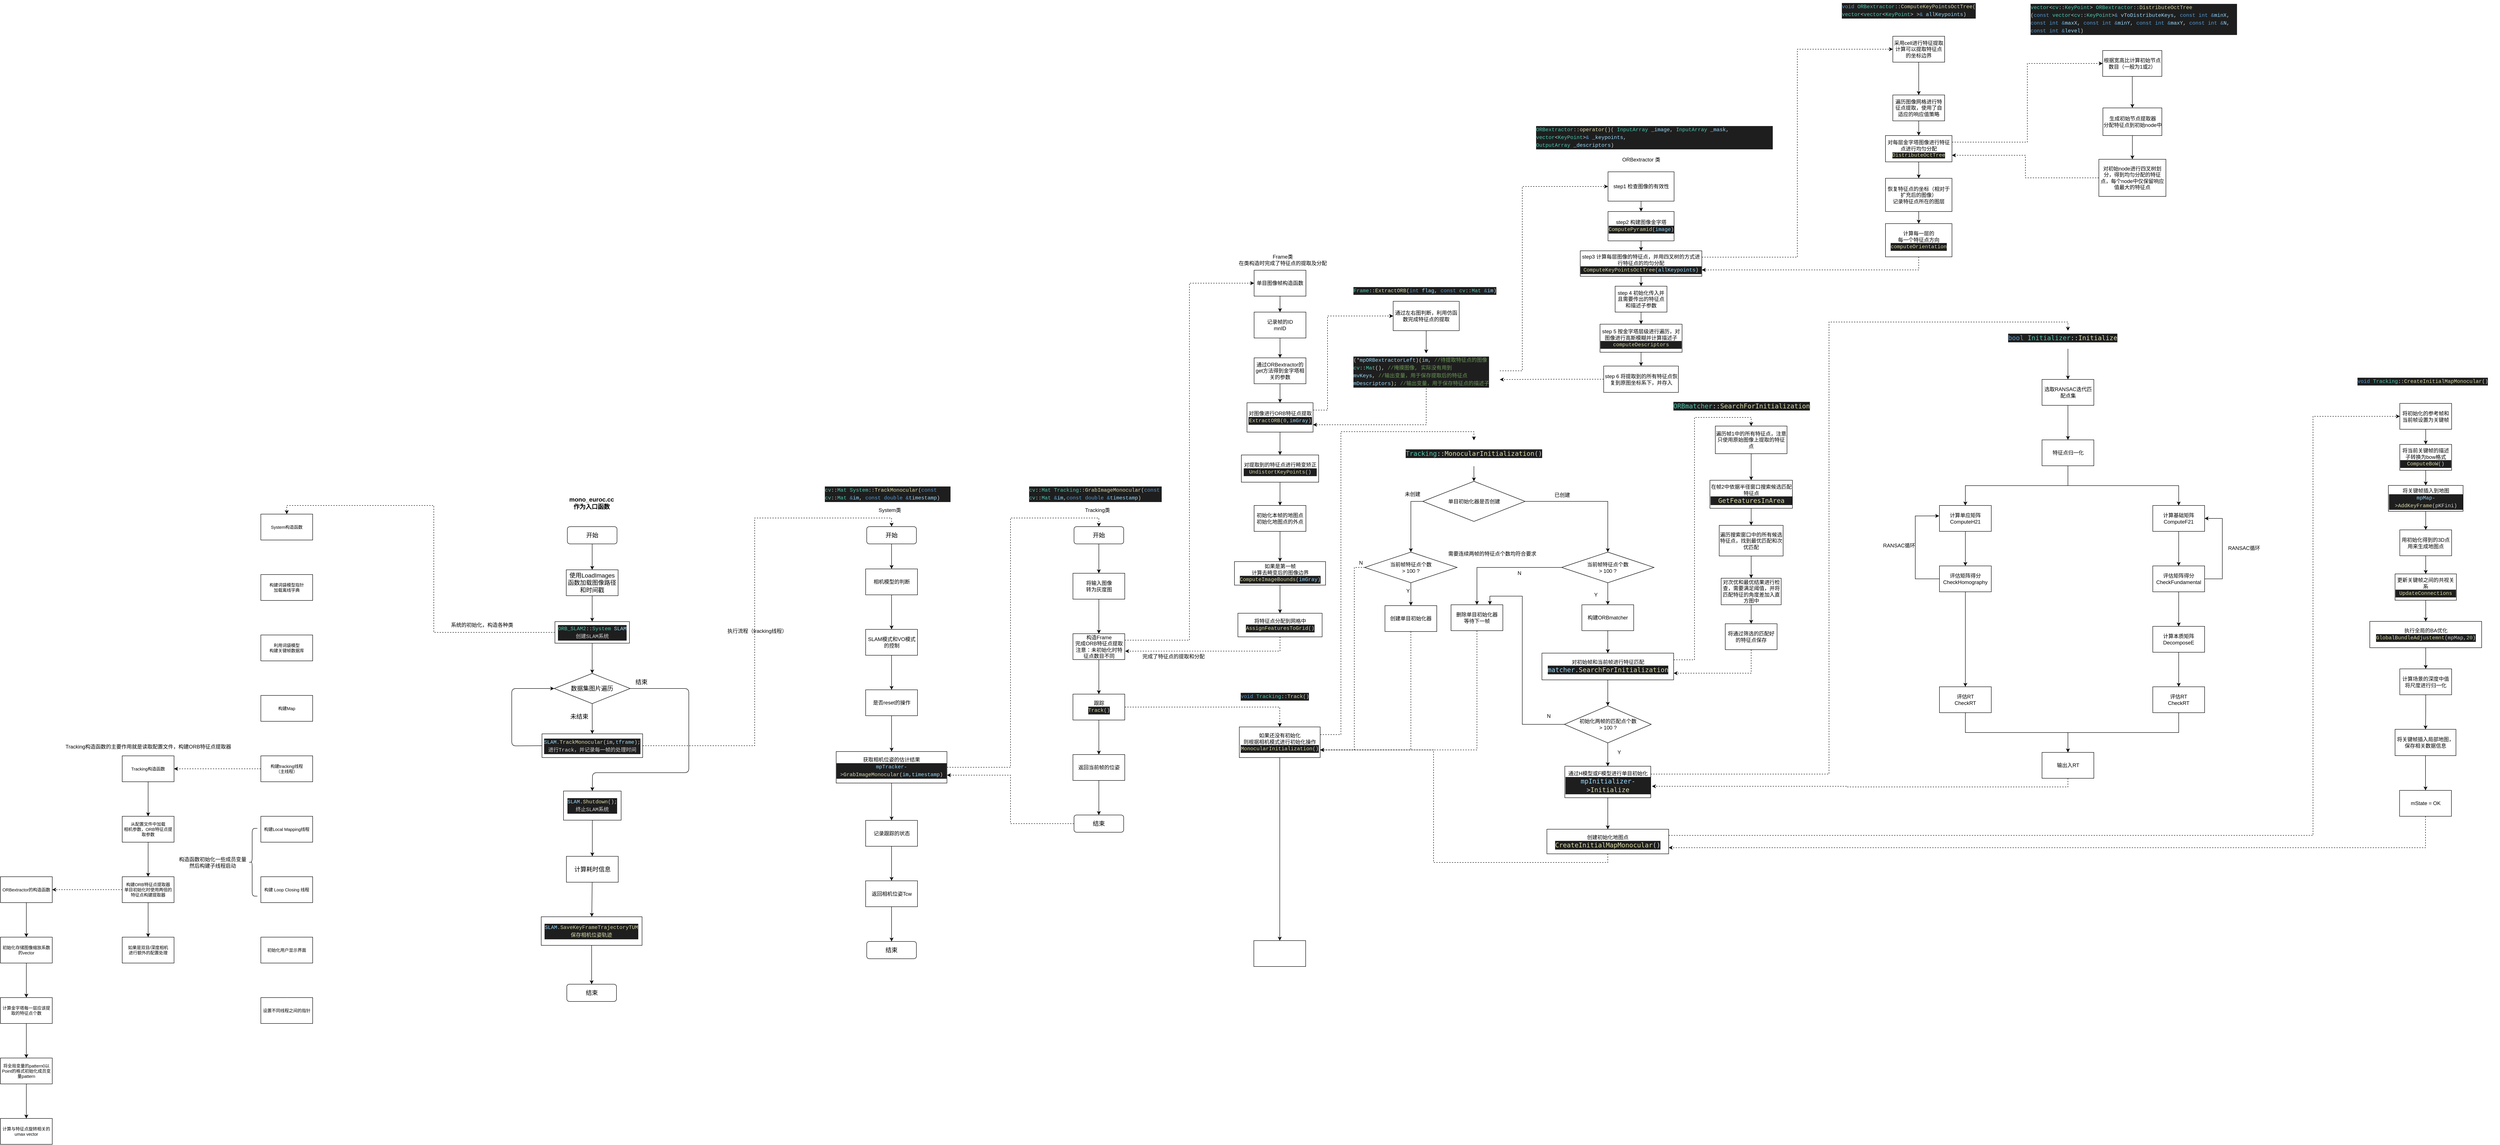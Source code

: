 <mxfile version="20.3.0" type="device" pages="2"><diagram id="kUcDNTqG35tnqXhUjUfU" name="单目模式流程图"><mxGraphModel dx="3141" dy="2282" grid="0" gridSize="10" guides="1" tooltips="1" connect="1" arrows="1" fold="1" page="0" pageScale="1" pageWidth="827" pageHeight="1169" background="none" math="0" shadow="0"><root><mxCell id="0"/><mxCell id="1" parent="0"/><mxCell id="2" value="&lt;b&gt;&lt;font style=&quot;font-size: 14px&quot;&gt;mono_euroc.cc作为入口函数&lt;/font&gt;&lt;/b&gt;" style="text;html=1;strokeColor=none;fillColor=none;align=center;verticalAlign=middle;whiteSpace=wrap;rounded=0;" parent="1" vertex="1"><mxGeometry x="-300" y="-150" width="90" height="70" as="geometry"/></mxCell><mxCell id="13" style="edgeStyle=none;html=1;exitX=0.5;exitY=1;exitDx=0;exitDy=0;entryX=0.5;entryY=0;entryDx=0;entryDy=0;fontSize=14;" parent="1" source="3" target="8" edge="1"><mxGeometry relative="1" as="geometry"/></mxCell><mxCell id="3" value="开始" style="rounded=1;whiteSpace=wrap;html=1;fontSize=14;" parent="1" vertex="1"><mxGeometry x="-311.25" y="-60" width="115" height="40" as="geometry"/></mxCell><mxCell id="11" value="" style="edgeStyle=none;html=1;fontSize=14;" parent="1" source="8" target="10" edge="1"><mxGeometry relative="1" as="geometry"/></mxCell><mxCell id="8" value="使用LoadImages函数加载图像路径和时间戳" style="rounded=0;whiteSpace=wrap;html=1;fontSize=14;" parent="1" vertex="1"><mxGeometry x="-313.75" y="40" width="120" height="60" as="geometry"/></mxCell><mxCell id="18" style="edgeStyle=none;html=1;exitX=0.5;exitY=1;exitDx=0;exitDy=0;entryX=0.5;entryY=0;entryDx=0;entryDy=0;fontSize=14;" parent="1" source="10" target="17" edge="1"><mxGeometry relative="1" as="geometry"/></mxCell><mxCell id="8n7VgM5yE0TnK45JHAdU-132" style="edgeStyle=orthogonalEdgeStyle;rounded=0;orthogonalLoop=1;jettySize=auto;html=1;exitX=0;exitY=0.5;exitDx=0;exitDy=0;entryX=0.5;entryY=0;entryDx=0;entryDy=0;dashed=1;" parent="1" source="10" target="SP2-FX5IbyNXaG80h9-N-36" edge="1"><mxGeometry relative="1" as="geometry"/></mxCell><mxCell id="10" value="&lt;div style=&quot;background-color: rgb(30 , 30 , 30) ; font-family: &amp;#34;menlo&amp;#34; , &amp;#34;monaco&amp;#34; , &amp;#34;courier new&amp;#34; , monospace ; font-size: 12px ; line-height: 18px ; color: rgb(212 , 212 , 212)&quot;&gt;&lt;span style=&quot;color: #4ec9b0&quot;&gt;ORB_SLAM2&lt;/span&gt;::&lt;span style=&quot;color: #4ec9b0&quot;&gt;System&lt;/span&gt; &lt;span style=&quot;color: #9cdcfe&quot;&gt;SLAM&lt;/span&gt;&lt;/div&gt;&lt;div style=&quot;background-color: rgb(30 , 30 , 30) ; font-family: &amp;#34;menlo&amp;#34; , &amp;#34;monaco&amp;#34; , &amp;#34;courier new&amp;#34; , monospace ; font-size: 12px ; line-height: 18px ; color: rgb(212 , 212 , 212)&quot;&gt;创建SLAM系统&lt;/div&gt;" style="whiteSpace=wrap;html=1;fontSize=14;rounded=0;" parent="1" vertex="1"><mxGeometry x="-340" y="160" width="172.5" height="50" as="geometry"/></mxCell><mxCell id="21" style="edgeStyle=none;html=1;exitX=0;exitY=0.5;exitDx=0;exitDy=0;fontSize=14;entryX=0;entryY=0.5;entryDx=0;entryDy=0;" parent="1" source="14" target="17" edge="1"><mxGeometry relative="1" as="geometry"><mxPoint x="-450" y="447" as="targetPoint"/><Array as="points"><mxPoint x="-440" y="448"/><mxPoint x="-440" y="315"/></Array></mxGeometry></mxCell><mxCell id="8n7VgM5yE0TnK45JHAdU-44" style="edgeStyle=orthogonalEdgeStyle;rounded=0;orthogonalLoop=1;jettySize=auto;html=1;exitX=1;exitY=0.5;exitDx=0;exitDy=0;entryX=0.5;entryY=0;entryDx=0;entryDy=0;dashed=1;" parent="1" source="14" target="8n7VgM5yE0TnK45JHAdU-43" edge="1"><mxGeometry relative="1" as="geometry"/></mxCell><mxCell id="14" value="&lt;div style=&quot;color: rgb(212 , 212 , 212) ; background-color: rgb(30 , 30 , 30) ; font-family: &amp;#34;menlo&amp;#34; , &amp;#34;monaco&amp;#34; , &amp;#34;courier new&amp;#34; , monospace ; font-size: 12px ; line-height: 18px&quot;&gt;&lt;span style=&quot;color: #9cdcfe&quot;&gt;SLAM&lt;/span&gt;.&lt;span style=&quot;color: #dcdcaa&quot;&gt;TrackMonocular&lt;/span&gt;(im,&lt;span style=&quot;color: #9cdcfe&quot;&gt;tframe&lt;/span&gt;);&lt;/div&gt;&lt;div style=&quot;color: rgb(212 , 212 , 212) ; background-color: rgb(30 , 30 , 30) ; font-family: &amp;#34;menlo&amp;#34; , &amp;#34;monaco&amp;#34; , &amp;#34;courier new&amp;#34; , monospace ; font-size: 12px ; line-height: 18px&quot;&gt;进行Track，并记录每一帧的处理时间&lt;/div&gt;" style="whiteSpace=wrap;html=1;fontSize=14;rounded=0;" parent="1" vertex="1"><mxGeometry x="-370" y="420" width="233.13" height="55" as="geometry"/></mxCell><mxCell id="19" style="edgeStyle=none;html=1;exitX=0.5;exitY=1;exitDx=0;exitDy=0;fontSize=14;" parent="1" source="17" target="14" edge="1"><mxGeometry relative="1" as="geometry"/></mxCell><mxCell id="25" style="edgeStyle=none;html=1;exitX=1;exitY=0.5;exitDx=0;exitDy=0;entryX=0.5;entryY=0;entryDx=0;entryDy=0;fontSize=14;" parent="1" source="17" target="22" edge="1"><mxGeometry relative="1" as="geometry"><Array as="points"><mxPoint x="-30" y="315"/><mxPoint x="-30" y="510"/><mxPoint x="-130" y="510"/><mxPoint x="-253" y="510"/></Array></mxGeometry></mxCell><mxCell id="17" value="数据集图片遍历" style="rhombus;whiteSpace=wrap;html=1;fontSize=14;" parent="1" vertex="1"><mxGeometry x="-341.75" y="280" width="176" height="70" as="geometry"/></mxCell><mxCell id="28" value="" style="edgeStyle=none;html=1;fontSize=14;" parent="1" source="22" target="27" edge="1"><mxGeometry relative="1" as="geometry"/></mxCell><mxCell id="22" value="&lt;div style=&quot;color: rgb(212 , 212 , 212) ; background-color: rgb(30 , 30 , 30) ; font-family: &amp;#34;menlo&amp;#34; , &amp;#34;monaco&amp;#34; , &amp;#34;courier new&amp;#34; , monospace ; font-size: 12px ; line-height: 18px&quot;&gt;&lt;span style=&quot;color: #9cdcfe&quot;&gt;SLAM&lt;/span&gt;.&lt;span style=&quot;color: #dcdcaa&quot;&gt;Shutdown&lt;/span&gt;();&lt;/div&gt;&lt;div style=&quot;color: rgb(212 , 212 , 212) ; background-color: rgb(30 , 30 , 30) ; font-family: &amp;#34;menlo&amp;#34; , &amp;#34;monaco&amp;#34; , &amp;#34;courier new&amp;#34; , monospace ; font-size: 12px ; line-height: 18px&quot;&gt;终止SLAM系统&lt;/div&gt;" style="whiteSpace=wrap;html=1;fontSize=14;rounded=0;" parent="1" vertex="1"><mxGeometry x="-320.15" y="552.5" width="133.44" height="67.5" as="geometry"/></mxCell><mxCell id="24" value="未结束" style="text;html=1;align=center;verticalAlign=middle;resizable=0;points=[];autosize=1;strokeColor=none;fillColor=none;fontSize=14;" parent="1" vertex="1"><mxGeometry x="-313.75" y="370" width="60" height="20" as="geometry"/></mxCell><mxCell id="26" value="结束" style="text;html=1;align=center;verticalAlign=middle;resizable=0;points=[];autosize=1;strokeColor=none;fillColor=none;fontSize=14;" parent="1" vertex="1"><mxGeometry x="-160" y="290" width="40" height="20" as="geometry"/></mxCell><mxCell id="30" value="" style="edgeStyle=none;html=1;fontSize=14;" parent="1" source="27" target="29" edge="1"><mxGeometry relative="1" as="geometry"/></mxCell><mxCell id="27" value="计算耗时信息" style="whiteSpace=wrap;html=1;fontSize=14;rounded=0;" parent="1" vertex="1"><mxGeometry x="-313.43" y="703.75" width="120" height="60" as="geometry"/></mxCell><mxCell id="36" value="" style="edgeStyle=none;html=1;fontSize=14;" parent="1" source="29" target="34" edge="1"><mxGeometry relative="1" as="geometry"/></mxCell><mxCell id="29" value="&lt;div style=&quot;color: rgb(212 , 212 , 212) ; background-color: rgb(30 , 30 , 30) ; font-family: &amp;#34;menlo&amp;#34; , &amp;#34;monaco&amp;#34; , &amp;#34;courier new&amp;#34; , monospace ; font-size: 12px ; line-height: 18px&quot;&gt;&lt;span style=&quot;color: #9cdcfe&quot;&gt;SLAM&lt;/span&gt;.&lt;span style=&quot;color: #dcdcaa&quot;&gt;SaveKeyFrameTrajectoryTUM&lt;/span&gt;&lt;/div&gt;&lt;div style=&quot;color: rgb(212 , 212 , 212) ; background-color: rgb(30 , 30 , 30) ; font-family: &amp;#34;menlo&amp;#34; , &amp;#34;monaco&amp;#34; , &amp;#34;courier new&amp;#34; , monospace ; font-size: 12px ; line-height: 18px&quot;&gt;&lt;span style=&quot;color: #dcdcaa&quot;&gt;保存相机位姿轨迹&lt;/span&gt;&lt;/div&gt;" style="whiteSpace=wrap;html=1;fontSize=14;rounded=0;" parent="1" vertex="1"><mxGeometry x="-371.72" y="843.75" width="233.43" height="66.25" as="geometry"/></mxCell><mxCell id="34" value="结束" style="rounded=1;whiteSpace=wrap;html=1;fontSize=14;" parent="1" vertex="1"><mxGeometry x="-312.5" y="1000" width="115" height="40" as="geometry"/></mxCell><mxCell id="SP2-FX5IbyNXaG80h9-N-38" value="" style="edgeStyle=none;html=1;fontSize=10;fontColor=#141414;strokeColor=#FFFFFF;" parent="1" source="SP2-FX5IbyNXaG80h9-N-36" target="SP2-FX5IbyNXaG80h9-N-37" edge="1"><mxGeometry relative="1" as="geometry"/></mxCell><mxCell id="SP2-FX5IbyNXaG80h9-N-36" value="System构造函数" style="rounded=0;whiteSpace=wrap;html=1;fontSize=10;" parent="1" vertex="1"><mxGeometry x="-1021" y="-89" width="120" height="60" as="geometry"/></mxCell><mxCell id="SP2-FX5IbyNXaG80h9-N-40" value="" style="edgeStyle=none;html=1;fontSize=10;fontColor=#141414;strokeColor=#FFFFFF;" parent="1" source="SP2-FX5IbyNXaG80h9-N-37" target="SP2-FX5IbyNXaG80h9-N-39" edge="1"><mxGeometry relative="1" as="geometry"/></mxCell><mxCell id="SP2-FX5IbyNXaG80h9-N-37" value="构建词袋模型指针&lt;br&gt;加载离线字典" style="whiteSpace=wrap;html=1;fontSize=10;rounded=0;" parent="1" vertex="1"><mxGeometry x="-1021" y="51" width="120" height="60" as="geometry"/></mxCell><mxCell id="SP2-FX5IbyNXaG80h9-N-42" value="" style="edgeStyle=none;html=1;fontSize=10;fontColor=#141414;strokeColor=#FFFFFF;" parent="1" source="SP2-FX5IbyNXaG80h9-N-39" target="SP2-FX5IbyNXaG80h9-N-41" edge="1"><mxGeometry relative="1" as="geometry"/></mxCell><mxCell id="SP2-FX5IbyNXaG80h9-N-39" value="利用词袋模型&lt;br&gt;构建关键帧数据库" style="whiteSpace=wrap;html=1;fontSize=10;rounded=0;" parent="1" vertex="1"><mxGeometry x="-1021" y="191" width="120" height="60" as="geometry"/></mxCell><mxCell id="SP2-FX5IbyNXaG80h9-N-44" value="" style="edgeStyle=none;html=1;fontSize=10;fontColor=#141414;strokeColor=#FFFFFF;" parent="1" source="SP2-FX5IbyNXaG80h9-N-41" target="SP2-FX5IbyNXaG80h9-N-43" edge="1"><mxGeometry relative="1" as="geometry"/></mxCell><mxCell id="SP2-FX5IbyNXaG80h9-N-41" value="构建Map" style="whiteSpace=wrap;html=1;fontSize=10;rounded=0;" parent="1" vertex="1"><mxGeometry x="-1021" y="331" width="120" height="60" as="geometry"/></mxCell><mxCell id="SP2-FX5IbyNXaG80h9-N-46" value="" style="edgeStyle=none;html=1;fontSize=10;fontColor=#141414;strokeColor=#FFFFFF;" parent="1" source="SP2-FX5IbyNXaG80h9-N-43" target="SP2-FX5IbyNXaG80h9-N-45" edge="1"><mxGeometry relative="1" as="geometry"/></mxCell><mxCell id="6WSEtweF4-9wZ42Zwhac-37" value="" style="edgeStyle=orthogonalEdgeStyle;rounded=0;orthogonalLoop=1;jettySize=auto;html=1;dashed=1;" parent="1" source="SP2-FX5IbyNXaG80h9-N-43" target="6WSEtweF4-9wZ42Zwhac-36" edge="1"><mxGeometry relative="1" as="geometry"/></mxCell><mxCell id="SP2-FX5IbyNXaG80h9-N-43" value="构建tracking线程&lt;br&gt;（主线程）" style="whiteSpace=wrap;html=1;fontSize=10;rounded=0;" parent="1" vertex="1"><mxGeometry x="-1021" y="471" width="120" height="60" as="geometry"/></mxCell><mxCell id="SP2-FX5IbyNXaG80h9-N-48" value="" style="edgeStyle=none;html=1;fontSize=10;fontColor=#141414;strokeColor=#FFFFFF;" parent="1" source="SP2-FX5IbyNXaG80h9-N-45" target="SP2-FX5IbyNXaG80h9-N-47" edge="1"><mxGeometry relative="1" as="geometry"/></mxCell><mxCell id="SP2-FX5IbyNXaG80h9-N-45" value="构建Local Mapping线程" style="whiteSpace=wrap;html=1;fontSize=10;rounded=0;" parent="1" vertex="1"><mxGeometry x="-1021" y="611" width="120" height="60" as="geometry"/></mxCell><mxCell id="SP2-FX5IbyNXaG80h9-N-54" value="" style="edgeStyle=none;html=1;fontSize=10;fontColor=#141414;strokeColor=#FFFFFF;" parent="1" source="SP2-FX5IbyNXaG80h9-N-47" target="SP2-FX5IbyNXaG80h9-N-53" edge="1"><mxGeometry relative="1" as="geometry"/></mxCell><mxCell id="SP2-FX5IbyNXaG80h9-N-47" value="构建 Loop Closing 线程" style="whiteSpace=wrap;html=1;fontSize=10;rounded=0;" parent="1" vertex="1"><mxGeometry x="-1021" y="751" width="120" height="60" as="geometry"/></mxCell><mxCell id="SP2-FX5IbyNXaG80h9-N-49" value="设置不同线程之间的指针" style="whiteSpace=wrap;html=1;fontSize=10;rounded=0;" parent="1" vertex="1"><mxGeometry x="-1021" y="1031" width="120" height="60" as="geometry"/></mxCell><mxCell id="SP2-FX5IbyNXaG80h9-N-55" value="" style="edgeStyle=none;html=1;fontSize=10;fontColor=#141414;strokeColor=#FFFFFF;" parent="1" source="SP2-FX5IbyNXaG80h9-N-53" target="SP2-FX5IbyNXaG80h9-N-49" edge="1"><mxGeometry relative="1" as="geometry"/></mxCell><mxCell id="SP2-FX5IbyNXaG80h9-N-53" value="初始化用户显示界面" style="whiteSpace=wrap;html=1;fontSize=10;rounded=0;" parent="1" vertex="1"><mxGeometry x="-1021" y="891" width="120" height="60" as="geometry"/></mxCell><mxCell id="6WSEtweF4-9wZ42Zwhac-39" value="" style="edgeStyle=orthogonalEdgeStyle;rounded=0;orthogonalLoop=1;jettySize=auto;html=1;" parent="1" source="6WSEtweF4-9wZ42Zwhac-36" target="6WSEtweF4-9wZ42Zwhac-38" edge="1"><mxGeometry relative="1" as="geometry"/></mxCell><mxCell id="6WSEtweF4-9wZ42Zwhac-36" value="Tracking构造函数" style="whiteSpace=wrap;html=1;fontSize=10;rounded=0;" parent="1" vertex="1"><mxGeometry x="-1342" y="471" width="120" height="60" as="geometry"/></mxCell><mxCell id="6WSEtweF4-9wZ42Zwhac-41" value="" style="edgeStyle=orthogonalEdgeStyle;rounded=0;orthogonalLoop=1;jettySize=auto;html=1;" parent="1" source="6WSEtweF4-9wZ42Zwhac-38" target="6WSEtweF4-9wZ42Zwhac-40" edge="1"><mxGeometry relative="1" as="geometry"/></mxCell><mxCell id="6WSEtweF4-9wZ42Zwhac-38" value="从配置文件中加载&lt;br&gt;相机参数，ORB特征点提取参数" style="whiteSpace=wrap;html=1;fontSize=10;rounded=0;" parent="1" vertex="1"><mxGeometry x="-1342" y="611" width="120" height="60" as="geometry"/></mxCell><mxCell id="6WSEtweF4-9wZ42Zwhac-43" value="" style="edgeStyle=orthogonalEdgeStyle;rounded=0;orthogonalLoop=1;jettySize=auto;html=1;" parent="1" source="6WSEtweF4-9wZ42Zwhac-40" target="6WSEtweF4-9wZ42Zwhac-42" edge="1"><mxGeometry relative="1" as="geometry"/></mxCell><mxCell id="6WSEtweF4-9wZ42Zwhac-49" value="" style="edgeStyle=orthogonalEdgeStyle;rounded=0;orthogonalLoop=1;jettySize=auto;html=1;dashed=1;" parent="1" source="6WSEtweF4-9wZ42Zwhac-40" target="6WSEtweF4-9wZ42Zwhac-48" edge="1"><mxGeometry relative="1" as="geometry"/></mxCell><mxCell id="6WSEtweF4-9wZ42Zwhac-40" value="构建ORB特征点提取器&lt;br&gt;单目初始化时使用两倍的特征点构建提取器" style="whiteSpace=wrap;html=1;fontSize=10;rounded=0;" parent="1" vertex="1"><mxGeometry x="-1342" y="751" width="120" height="60" as="geometry"/></mxCell><mxCell id="6WSEtweF4-9wZ42Zwhac-42" value="如果是双目/深度相机&lt;br&gt;进行额外的配置处理" style="whiteSpace=wrap;html=1;fontSize=10;rounded=0;" parent="1" vertex="1"><mxGeometry x="-1342" y="891" width="120" height="60" as="geometry"/></mxCell><mxCell id="6WSEtweF4-9wZ42Zwhac-45" value="Tracking构造函数的主要作用就是读取配置文件，构建ORB特征点提取器&lt;br&gt;" style="text;html=1;align=center;verticalAlign=middle;resizable=0;points=[];autosize=1;strokeColor=none;fillColor=none;" parent="1" vertex="1"><mxGeometry x="-1483" y="437" width="402" height="26" as="geometry"/></mxCell><mxCell id="6WSEtweF4-9wZ42Zwhac-46" value="" style="shape=curlyBracket;whiteSpace=wrap;html=1;rounded=1;size=0.396;" parent="1" vertex="1"><mxGeometry x="-1049" y="639" width="20" height="157" as="geometry"/></mxCell><mxCell id="6WSEtweF4-9wZ42Zwhac-47" value="构造函数初始化一些成员变量&lt;br&gt;然后构建子线程启动" style="text;html=1;align=center;verticalAlign=middle;resizable=0;points=[];autosize=1;strokeColor=none;fillColor=none;" parent="1" vertex="1"><mxGeometry x="-1220" y="697" width="174" height="41" as="geometry"/></mxCell><mxCell id="6WSEtweF4-9wZ42Zwhac-51" value="" style="edgeStyle=orthogonalEdgeStyle;rounded=0;orthogonalLoop=1;jettySize=auto;html=1;" parent="1" source="6WSEtweF4-9wZ42Zwhac-48" target="6WSEtweF4-9wZ42Zwhac-50" edge="1"><mxGeometry relative="1" as="geometry"/></mxCell><mxCell id="6WSEtweF4-9wZ42Zwhac-48" value="ORBextractor的构造函数" style="whiteSpace=wrap;html=1;fontSize=10;rounded=0;" parent="1" vertex="1"><mxGeometry x="-1624" y="751" width="120" height="60" as="geometry"/></mxCell><mxCell id="8n7VgM5yE0TnK45JHAdU-37" value="" style="edgeStyle=orthogonalEdgeStyle;rounded=0;orthogonalLoop=1;jettySize=auto;html=1;" parent="1" source="6WSEtweF4-9wZ42Zwhac-50" target="8n7VgM5yE0TnK45JHAdU-36" edge="1"><mxGeometry relative="1" as="geometry"/></mxCell><mxCell id="6WSEtweF4-9wZ42Zwhac-50" value="初始化存储图像缩放系数的vector" style="whiteSpace=wrap;html=1;fontSize=10;rounded=0;" parent="1" vertex="1"><mxGeometry x="-1624" y="891" width="120" height="60" as="geometry"/></mxCell><mxCell id="8n7VgM5yE0TnK45JHAdU-39" value="" style="edgeStyle=orthogonalEdgeStyle;rounded=0;orthogonalLoop=1;jettySize=auto;html=1;" parent="1" source="8n7VgM5yE0TnK45JHAdU-36" target="8n7VgM5yE0TnK45JHAdU-38" edge="1"><mxGeometry relative="1" as="geometry"/></mxCell><mxCell id="8n7VgM5yE0TnK45JHAdU-36" value="计算金字塔每一层应该提取的特征点个数" style="whiteSpace=wrap;html=1;fontSize=10;rounded=0;" parent="1" vertex="1"><mxGeometry x="-1624" y="1031" width="120" height="60" as="geometry"/></mxCell><mxCell id="8n7VgM5yE0TnK45JHAdU-41" value="" style="edgeStyle=orthogonalEdgeStyle;rounded=0;orthogonalLoop=1;jettySize=auto;html=1;" parent="1" source="8n7VgM5yE0TnK45JHAdU-38" target="8n7VgM5yE0TnK45JHAdU-40" edge="1"><mxGeometry relative="1" as="geometry"/></mxCell><mxCell id="8n7VgM5yE0TnK45JHAdU-38" value="将全局变量的pattern0以Point的格式初始化成员变量pattern" style="whiteSpace=wrap;html=1;fontSize=10;rounded=0;" parent="1" vertex="1"><mxGeometry x="-1624" y="1171" width="120" height="60" as="geometry"/></mxCell><mxCell id="8n7VgM5yE0TnK45JHAdU-40" value="计算与特征点旋转相关的umax vector" style="whiteSpace=wrap;html=1;fontSize=10;rounded=0;" parent="1" vertex="1"><mxGeometry x="-1624" y="1311" width="120" height="60" as="geometry"/></mxCell><mxCell id="8n7VgM5yE0TnK45JHAdU-48" style="edgeStyle=orthogonalEdgeStyle;rounded=0;orthogonalLoop=1;jettySize=auto;html=1;exitX=0.5;exitY=1;exitDx=0;exitDy=0;entryX=0.5;entryY=0;entryDx=0;entryDy=0;" parent="1" source="8n7VgM5yE0TnK45JHAdU-43" target="8n7VgM5yE0TnK45JHAdU-47" edge="1"><mxGeometry relative="1" as="geometry"/></mxCell><mxCell id="8n7VgM5yE0TnK45JHAdU-43" value="开始" style="rounded=1;whiteSpace=wrap;html=1;fontSize=14;" parent="1" vertex="1"><mxGeometry x="382" y="-60" width="115" height="40" as="geometry"/></mxCell><mxCell id="8n7VgM5yE0TnK45JHAdU-50" value="" style="edgeStyle=orthogonalEdgeStyle;rounded=0;orthogonalLoop=1;jettySize=auto;html=1;" parent="1" source="8n7VgM5yE0TnK45JHAdU-47" target="8n7VgM5yE0TnK45JHAdU-49" edge="1"><mxGeometry relative="1" as="geometry"/></mxCell><mxCell id="8n7VgM5yE0TnK45JHAdU-47" value="相机模型的判断" style="rounded=0;whiteSpace=wrap;html=1;" parent="1" vertex="1"><mxGeometry x="379.5" y="38" width="120" height="60" as="geometry"/></mxCell><mxCell id="8n7VgM5yE0TnK45JHAdU-52" value="" style="edgeStyle=orthogonalEdgeStyle;rounded=0;orthogonalLoop=1;jettySize=auto;html=1;" parent="1" source="8n7VgM5yE0TnK45JHAdU-49" target="8n7VgM5yE0TnK45JHAdU-51" edge="1"><mxGeometry relative="1" as="geometry"/></mxCell><mxCell id="8n7VgM5yE0TnK45JHAdU-49" value="SLAM模式和VO模式的控制" style="whiteSpace=wrap;html=1;rounded=0;" parent="1" vertex="1"><mxGeometry x="379.5" y="178" width="120" height="60" as="geometry"/></mxCell><mxCell id="8n7VgM5yE0TnK45JHAdU-54" value="" style="edgeStyle=orthogonalEdgeStyle;rounded=0;orthogonalLoop=1;jettySize=auto;html=1;" parent="1" source="8n7VgM5yE0TnK45JHAdU-51" target="8n7VgM5yE0TnK45JHAdU-53" edge="1"><mxGeometry relative="1" as="geometry"/></mxCell><mxCell id="8n7VgM5yE0TnK45JHAdU-51" value="是否reset的操作" style="whiteSpace=wrap;html=1;rounded=0;" parent="1" vertex="1"><mxGeometry x="379.5" y="318" width="120" height="60" as="geometry"/></mxCell><mxCell id="8n7VgM5yE0TnK45JHAdU-56" value="" style="edgeStyle=orthogonalEdgeStyle;rounded=0;orthogonalLoop=1;jettySize=auto;html=1;" parent="1" source="8n7VgM5yE0TnK45JHAdU-53" target="8n7VgM5yE0TnK45JHAdU-55" edge="1"><mxGeometry relative="1" as="geometry"/></mxCell><mxCell id="8n7VgM5yE0TnK45JHAdU-62" style="edgeStyle=orthogonalEdgeStyle;rounded=0;orthogonalLoop=1;jettySize=auto;html=1;exitX=1;exitY=0.5;exitDx=0;exitDy=0;entryX=0.5;entryY=0;entryDx=0;entryDy=0;dashed=1;" parent="1" source="8n7VgM5yE0TnK45JHAdU-53" target="8n7VgM5yE0TnK45JHAdU-61" edge="1"><mxGeometry relative="1" as="geometry"/></mxCell><mxCell id="8n7VgM5yE0TnK45JHAdU-53" value="获取相机位姿的估计结果&lt;br&gt;&lt;div style=&quot;color: rgb(212, 212, 212); background-color: rgb(30, 30, 30); font-family: Menlo, Monaco, &amp;quot;Courier New&amp;quot;, monospace; line-height: 18px;&quot;&gt;&lt;div style=&quot;line-height: 18px;&quot;&gt;&lt;span style=&quot;color: #9cdcfe;&quot;&gt;mpTracker&lt;/span&gt;-&amp;gt;&lt;span style=&quot;color: #dcdcaa;&quot;&gt;GrabImageMonocular&lt;/span&gt;(&lt;span style=&quot;color: #9cdcfe;&quot;&gt;im&lt;/span&gt;,&lt;span style=&quot;color: #9cdcfe;&quot;&gt;timestamp&lt;/span&gt;)&lt;/div&gt;&lt;/div&gt;" style="whiteSpace=wrap;html=1;rounded=0;" parent="1" vertex="1"><mxGeometry x="311.25" y="461" width="256.5" height="73" as="geometry"/></mxCell><mxCell id="8n7VgM5yE0TnK45JHAdU-58" value="" style="edgeStyle=orthogonalEdgeStyle;rounded=0;orthogonalLoop=1;jettySize=auto;html=1;" parent="1" source="8n7VgM5yE0TnK45JHAdU-55" target="8n7VgM5yE0TnK45JHAdU-57" edge="1"><mxGeometry relative="1" as="geometry"/></mxCell><mxCell id="8n7VgM5yE0TnK45JHAdU-55" value="记录跟踪的状态" style="whiteSpace=wrap;html=1;rounded=0;" parent="1" vertex="1"><mxGeometry x="379.5" y="620.5" width="120" height="60" as="geometry"/></mxCell><mxCell id="8n7VgM5yE0TnK45JHAdU-60" value="" style="edgeStyle=orthogonalEdgeStyle;rounded=0;orthogonalLoop=1;jettySize=auto;html=1;" parent="1" source="8n7VgM5yE0TnK45JHAdU-57" target="8n7VgM5yE0TnK45JHAdU-59" edge="1"><mxGeometry relative="1" as="geometry"/></mxCell><mxCell id="8n7VgM5yE0TnK45JHAdU-57" value="返回相机位姿Tcw" style="whiteSpace=wrap;html=1;rounded=0;" parent="1" vertex="1"><mxGeometry x="379.5" y="760.5" width="120" height="60" as="geometry"/></mxCell><mxCell id="8n7VgM5yE0TnK45JHAdU-59" value="结束" style="rounded=1;whiteSpace=wrap;html=1;fontSize=14;" parent="1" vertex="1"><mxGeometry x="382" y="901" width="115" height="40" as="geometry"/></mxCell><mxCell id="8n7VgM5yE0TnK45JHAdU-72" value="" style="edgeStyle=orthogonalEdgeStyle;rounded=0;orthogonalLoop=1;jettySize=auto;html=1;" parent="1" source="8n7VgM5yE0TnK45JHAdU-61" target="8n7VgM5yE0TnK45JHAdU-71" edge="1"><mxGeometry relative="1" as="geometry"/></mxCell><mxCell id="8n7VgM5yE0TnK45JHAdU-61" value="开始" style="rounded=1;whiteSpace=wrap;html=1;fontSize=14;" parent="1" vertex="1"><mxGeometry x="862" y="-60" width="115" height="40" as="geometry"/></mxCell><mxCell id="8n7VgM5yE0TnK45JHAdU-63" value="Tracking类" style="text;html=1;align=center;verticalAlign=middle;resizable=0;points=[];autosize=1;strokeColor=none;fillColor=none;" parent="1" vertex="1"><mxGeometry x="878" y="-111" width="76" height="26" as="geometry"/></mxCell><mxCell id="8n7VgM5yE0TnK45JHAdU-64" value="System类" style="text;html=1;align=center;verticalAlign=middle;resizable=0;points=[];autosize=1;strokeColor=none;fillColor=none;" parent="1" vertex="1"><mxGeometry x="400" y="-111" width="70" height="26" as="geometry"/></mxCell><mxCell id="8n7VgM5yE0TnK45JHAdU-65" value="&lt;meta charset=&quot;utf-8&quot;&gt;&lt;div style=&quot;color: rgb(212, 212, 212); background-color: rgb(30, 30, 30); font-family: Menlo, Monaco, &amp;quot;Courier New&amp;quot;, monospace; font-weight: normal; font-size: 12px; line-height: 18px;&quot;&gt;&lt;div&gt;&lt;span style=&quot;color: #4ec9b0;&quot;&gt;cv&lt;/span&gt;&lt;span style=&quot;color: #d4d4d4;&quot;&gt;::&lt;/span&gt;&lt;span style=&quot;color: #4ec9b0;&quot;&gt;Mat&lt;/span&gt;&lt;span style=&quot;color: #d4d4d4;&quot;&gt; &lt;/span&gt;&lt;span style=&quot;color: #4ec9b0;&quot;&gt;Tracking&lt;/span&gt;&lt;span style=&quot;color: #d4d4d4;&quot;&gt;::&lt;/span&gt;&lt;span style=&quot;color: #dcdcaa;&quot;&gt;GrabImageMonocular&lt;/span&gt;&lt;span style=&quot;color: #d4d4d4;&quot;&gt;(&lt;/span&gt;&lt;span style=&quot;color: #569cd6;&quot;&gt;const&lt;/span&gt;&lt;span style=&quot;color: #d4d4d4;&quot;&gt; &lt;/span&gt;&lt;span style=&quot;color: #4ec9b0;&quot;&gt;cv&lt;/span&gt;&lt;span style=&quot;color: #d4d4d4;&quot;&gt;::&lt;/span&gt;&lt;span style=&quot;color: #4ec9b0;&quot;&gt;Mat&lt;/span&gt;&lt;span style=&quot;color: #d4d4d4;&quot;&gt; &lt;/span&gt;&lt;span style=&quot;color: #569cd6;&quot;&gt;&amp;amp;&lt;/span&gt;&lt;span style=&quot;color: #9cdcfe;&quot;&gt;im&lt;/span&gt;&lt;span style=&quot;color: #d4d4d4;&quot;&gt;,&lt;/span&gt;&lt;span style=&quot;color: #569cd6;&quot;&gt;const&lt;/span&gt;&lt;span style=&quot;color: #d4d4d4;&quot;&gt; &lt;/span&gt;&lt;span style=&quot;color: #569cd6;&quot;&gt;double&lt;/span&gt;&lt;span style=&quot;color: #d4d4d4;&quot;&gt; &lt;/span&gt;&lt;span style=&quot;color: #569cd6;&quot;&gt;&amp;amp;&lt;/span&gt;&lt;span style=&quot;color: #9cdcfe;&quot;&gt;timestamp&lt;/span&gt;&lt;span style=&quot;color: #d4d4d4;&quot;&gt;)&lt;/span&gt;&lt;/div&gt;&lt;/div&gt;" style="text;whiteSpace=wrap;html=1;" parent="1" vertex="1"><mxGeometry x="756" y="-160" width="309" height="56" as="geometry"/></mxCell><mxCell id="8n7VgM5yE0TnK45JHAdU-66" value="&lt;meta charset=&quot;utf-8&quot;&gt;&lt;div style=&quot;color: rgb(212, 212, 212); background-color: rgb(30, 30, 30); font-family: Menlo, Monaco, &amp;quot;Courier New&amp;quot;, monospace; font-weight: normal; font-size: 12px; line-height: 18px;&quot;&gt;&lt;div&gt;&lt;span style=&quot;color: #4ec9b0;&quot;&gt;cv&lt;/span&gt;&lt;span style=&quot;color: #d4d4d4;&quot;&gt;::&lt;/span&gt;&lt;span style=&quot;color: #4ec9b0;&quot;&gt;Mat&lt;/span&gt;&lt;span style=&quot;color: #d4d4d4;&quot;&gt; &lt;/span&gt;&lt;span style=&quot;color: #4ec9b0;&quot;&gt;System&lt;/span&gt;&lt;span style=&quot;color: #d4d4d4;&quot;&gt;::&lt;/span&gt;&lt;span style=&quot;color: #dcdcaa;&quot;&gt;TrackMonocular&lt;/span&gt;&lt;span style=&quot;color: #d4d4d4;&quot;&gt;(&lt;/span&gt;&lt;span style=&quot;color: #569cd6;&quot;&gt;const&lt;/span&gt;&lt;span style=&quot;color: #d4d4d4;&quot;&gt; &lt;/span&gt;&lt;span style=&quot;color: #4ec9b0;&quot;&gt;cv&lt;/span&gt;&lt;span style=&quot;color: #d4d4d4;&quot;&gt;::&lt;/span&gt;&lt;span style=&quot;color: #4ec9b0;&quot;&gt;Mat&lt;/span&gt;&lt;span style=&quot;color: #d4d4d4;&quot;&gt; &lt;/span&gt;&lt;span style=&quot;color: #569cd6;&quot;&gt;&amp;amp;&lt;/span&gt;&lt;span style=&quot;color: #9cdcfe;&quot;&gt;im&lt;/span&gt;&lt;span style=&quot;color: #d4d4d4;&quot;&gt;, &lt;/span&gt;&lt;span style=&quot;color: #569cd6;&quot;&gt;const&lt;/span&gt;&lt;span style=&quot;color: #d4d4d4;&quot;&gt; &lt;/span&gt;&lt;span style=&quot;color: #569cd6;&quot;&gt;double&lt;/span&gt;&lt;span style=&quot;color: #d4d4d4;&quot;&gt; &lt;/span&gt;&lt;span style=&quot;color: #569cd6;&quot;&gt;&amp;amp;&lt;/span&gt;&lt;span style=&quot;color: #9cdcfe;&quot;&gt;timestamp&lt;/span&gt;&lt;span style=&quot;color: #d4d4d4;&quot;&gt;)&lt;/span&gt;&lt;/div&gt;&lt;/div&gt;" style="text;whiteSpace=wrap;html=1;" parent="1" vertex="1"><mxGeometry x="283" y="-160" width="293" height="51" as="geometry"/></mxCell><mxCell id="8n7VgM5yE0TnK45JHAdU-67" value="系统的初始化，构造各种类" style="text;html=1;align=center;verticalAlign=middle;resizable=0;points=[];autosize=1;strokeColor=none;fillColor=none;" parent="1" vertex="1"><mxGeometry x="-590" y="155" width="162" height="26" as="geometry"/></mxCell><mxCell id="8n7VgM5yE0TnK45JHAdU-68" value="执行流程（tracking线程）" style="text;html=1;align=center;verticalAlign=middle;resizable=0;points=[];autosize=1;strokeColor=none;fillColor=none;" parent="1" vertex="1"><mxGeometry x="50" y="169.37" width="156" height="26" as="geometry"/></mxCell><mxCell id="8n7VgM5yE0TnK45JHAdU-74" value="" style="edgeStyle=orthogonalEdgeStyle;rounded=0;orthogonalLoop=1;jettySize=auto;html=1;" parent="1" source="8n7VgM5yE0TnK45JHAdU-71" target="8n7VgM5yE0TnK45JHAdU-73" edge="1"><mxGeometry relative="1" as="geometry"/></mxCell><mxCell id="8n7VgM5yE0TnK45JHAdU-71" value="将输入图像&lt;br&gt;转为灰度图" style="rounded=0;whiteSpace=wrap;html=1;" parent="1" vertex="1"><mxGeometry x="859.5" y="48" width="120" height="60" as="geometry"/></mxCell><mxCell id="8n7VgM5yE0TnK45JHAdU-76" value="" style="edgeStyle=orthogonalEdgeStyle;rounded=0;orthogonalLoop=1;jettySize=auto;html=1;" parent="1" source="8n7VgM5yE0TnK45JHAdU-73" target="8n7VgM5yE0TnK45JHAdU-75" edge="1"><mxGeometry relative="1" as="geometry"/></mxCell><mxCell id="8n7VgM5yE0TnK45JHAdU-85" style="edgeStyle=orthogonalEdgeStyle;rounded=0;orthogonalLoop=1;jettySize=auto;html=1;exitX=1;exitY=0.25;exitDx=0;exitDy=0;entryX=0;entryY=0.5;entryDx=0;entryDy=0;dashed=1;" parent="1" source="8n7VgM5yE0TnK45JHAdU-73" target="8n7VgM5yE0TnK45JHAdU-84" edge="1"><mxGeometry relative="1" as="geometry"/></mxCell><mxCell id="8n7VgM5yE0TnK45JHAdU-73" value="构造Frame&lt;br&gt;完成ORB特征点提取&lt;br&gt;注意：未初始化时特征点数目不同" style="whiteSpace=wrap;html=1;rounded=0;" parent="1" vertex="1"><mxGeometry x="859.5" y="188" width="120" height="60" as="geometry"/></mxCell><mxCell id="8n7VgM5yE0TnK45JHAdU-78" value="" style="edgeStyle=orthogonalEdgeStyle;rounded=0;orthogonalLoop=1;jettySize=auto;html=1;" parent="1" source="8n7VgM5yE0TnK45JHAdU-75" target="8n7VgM5yE0TnK45JHAdU-77" edge="1"><mxGeometry relative="1" as="geometry"/></mxCell><mxCell id="8n7VgM5yE0TnK45JHAdU-160" style="edgeStyle=orthogonalEdgeStyle;rounded=0;orthogonalLoop=1;jettySize=auto;html=1;exitX=1;exitY=0.5;exitDx=0;exitDy=0;entryX=0.5;entryY=0;entryDx=0;entryDy=0;dashed=1;" parent="1" source="8n7VgM5yE0TnK45JHAdU-75" target="8n7VgM5yE0TnK45JHAdU-158" edge="1"><mxGeometry relative="1" as="geometry"/></mxCell><mxCell id="8n7VgM5yE0TnK45JHAdU-75" value="跟踪&lt;br&gt;&lt;div style=&quot;color: rgb(212, 212, 212); background-color: rgb(30, 30, 30); font-family: Menlo, Monaco, &amp;quot;Courier New&amp;quot;, monospace; line-height: 18px;&quot;&gt;&lt;span style=&quot;color: #dcdcaa;&quot;&gt;Track&lt;/span&gt;()&lt;/div&gt;" style="whiteSpace=wrap;html=1;rounded=0;" parent="1" vertex="1"><mxGeometry x="859.5" y="328" width="120" height="60" as="geometry"/></mxCell><mxCell id="8n7VgM5yE0TnK45JHAdU-80" value="" style="edgeStyle=orthogonalEdgeStyle;rounded=0;orthogonalLoop=1;jettySize=auto;html=1;" parent="1" source="8n7VgM5yE0TnK45JHAdU-77" target="8n7VgM5yE0TnK45JHAdU-79" edge="1"><mxGeometry relative="1" as="geometry"/></mxCell><mxCell id="8n7VgM5yE0TnK45JHAdU-77" value="返回当前帧的位姿" style="whiteSpace=wrap;html=1;rounded=0;" parent="1" vertex="1"><mxGeometry x="859.5" y="468" width="120" height="60" as="geometry"/></mxCell><mxCell id="8n7VgM5yE0TnK45JHAdU-81" style="edgeStyle=orthogonalEdgeStyle;rounded=0;orthogonalLoop=1;jettySize=auto;html=1;exitX=0;exitY=0.5;exitDx=0;exitDy=0;entryX=1;entryY=0.75;entryDx=0;entryDy=0;dashed=1;" parent="1" source="8n7VgM5yE0TnK45JHAdU-79" target="8n7VgM5yE0TnK45JHAdU-53" edge="1"><mxGeometry relative="1" as="geometry"/></mxCell><mxCell id="8n7VgM5yE0TnK45JHAdU-79" value="结束" style="rounded=1;whiteSpace=wrap;html=1;fontSize=14;" parent="1" vertex="1"><mxGeometry x="862" y="608" width="115" height="40" as="geometry"/></mxCell><mxCell id="8n7VgM5yE0TnK45JHAdU-87" value="" style="edgeStyle=orthogonalEdgeStyle;rounded=0;orthogonalLoop=1;jettySize=auto;html=1;" parent="1" source="8n7VgM5yE0TnK45JHAdU-84" target="8n7VgM5yE0TnK45JHAdU-86" edge="1"><mxGeometry relative="1" as="geometry"/></mxCell><mxCell id="8n7VgM5yE0TnK45JHAdU-84" value="单目图像帧构造函数" style="rounded=0;whiteSpace=wrap;html=1;" parent="1" vertex="1"><mxGeometry x="1279" y="-654" width="120" height="60" as="geometry"/></mxCell><mxCell id="8n7VgM5yE0TnK45JHAdU-89" value="" style="edgeStyle=orthogonalEdgeStyle;rounded=0;orthogonalLoop=1;jettySize=auto;html=1;" parent="1" source="8n7VgM5yE0TnK45JHAdU-86" target="8n7VgM5yE0TnK45JHAdU-88" edge="1"><mxGeometry relative="1" as="geometry"/></mxCell><mxCell id="8n7VgM5yE0TnK45JHAdU-86" value="记录帧的ID&lt;br&gt;mnID" style="whiteSpace=wrap;html=1;rounded=0;" parent="1" vertex="1"><mxGeometry x="1279" y="-557" width="120" height="60" as="geometry"/></mxCell><mxCell id="8n7VgM5yE0TnK45JHAdU-91" value="" style="edgeStyle=orthogonalEdgeStyle;rounded=0;orthogonalLoop=1;jettySize=auto;html=1;" parent="1" source="8n7VgM5yE0TnK45JHAdU-88" target="8n7VgM5yE0TnK45JHAdU-90" edge="1"><mxGeometry relative="1" as="geometry"/></mxCell><mxCell id="8n7VgM5yE0TnK45JHAdU-88" value="通过ORBextractor的get方法得到金字塔相关的参数" style="whiteSpace=wrap;html=1;rounded=0;" parent="1" vertex="1"><mxGeometry x="1279" y="-451" width="120" height="60" as="geometry"/></mxCell><mxCell id="8n7VgM5yE0TnK45JHAdU-93" value="" style="edgeStyle=orthogonalEdgeStyle;rounded=0;orthogonalLoop=1;jettySize=auto;html=1;" parent="1" source="8n7VgM5yE0TnK45JHAdU-90" target="8n7VgM5yE0TnK45JHAdU-92" edge="1"><mxGeometry relative="1" as="geometry"/></mxCell><mxCell id="8n7VgM5yE0TnK45JHAdU-104" style="edgeStyle=orthogonalEdgeStyle;rounded=0;orthogonalLoop=1;jettySize=auto;html=1;exitX=1;exitY=0.25;exitDx=0;exitDy=0;entryX=0;entryY=0.5;entryDx=0;entryDy=0;dashed=1;" parent="1" source="8n7VgM5yE0TnK45JHAdU-90" target="8n7VgM5yE0TnK45JHAdU-102" edge="1"><mxGeometry relative="1" as="geometry"><Array as="points"><mxPoint x="1449" y="-330"/><mxPoint x="1449" y="-548"/></Array></mxGeometry></mxCell><mxCell id="8n7VgM5yE0TnK45JHAdU-90" value="对图像进行ORB特征点提取&lt;br&gt;&lt;div style=&quot;color: rgb(212, 212, 212); background-color: rgb(30, 30, 30); font-family: Menlo, Monaco, &amp;quot;Courier New&amp;quot;, monospace; line-height: 18px;&quot;&gt;&lt;span style=&quot;color: #dcdcaa;&quot;&gt;ExtractORB&lt;/span&gt;(&lt;span style=&quot;color: #b5cea8;&quot;&gt;0&lt;/span&gt;,&lt;span style=&quot;color: #9cdcfe;&quot;&gt;imGray&lt;/span&gt;)&lt;/div&gt;" style="whiteSpace=wrap;html=1;rounded=0;" parent="1" vertex="1"><mxGeometry x="1262.5" y="-347" width="153" height="68" as="geometry"/></mxCell><mxCell id="8n7VgM5yE0TnK45JHAdU-95" value="" style="edgeStyle=orthogonalEdgeStyle;rounded=0;orthogonalLoop=1;jettySize=auto;html=1;" parent="1" source="8n7VgM5yE0TnK45JHAdU-92" target="8n7VgM5yE0TnK45JHAdU-94" edge="1"><mxGeometry relative="1" as="geometry"/></mxCell><mxCell id="8n7VgM5yE0TnK45JHAdU-92" value="对提取到的特征点进行畸变矫正&lt;br&gt;&lt;div style=&quot;color: rgb(212, 212, 212); background-color: rgb(30, 30, 30); font-family: Menlo, Monaco, &amp;quot;Courier New&amp;quot;, monospace; line-height: 18px;&quot;&gt;&lt;span style=&quot;color: #dcdcaa;&quot;&gt;UndistortKeyPoints&lt;/span&gt;()&lt;/div&gt;" style="whiteSpace=wrap;html=1;rounded=0;" parent="1" vertex="1"><mxGeometry x="1249.5" y="-226" width="179" height="63" as="geometry"/></mxCell><mxCell id="8n7VgM5yE0TnK45JHAdU-97" value="" style="edgeStyle=orthogonalEdgeStyle;rounded=0;orthogonalLoop=1;jettySize=auto;html=1;" parent="1" source="8n7VgM5yE0TnK45JHAdU-94" target="8n7VgM5yE0TnK45JHAdU-96" edge="1"><mxGeometry relative="1" as="geometry"/></mxCell><mxCell id="8n7VgM5yE0TnK45JHAdU-94" value="初始化本帧的地图点&lt;br&gt;初始化地图点的外点" style="whiteSpace=wrap;html=1;rounded=0;" parent="1" vertex="1"><mxGeometry x="1279" y="-109" width="120" height="60" as="geometry"/></mxCell><mxCell id="8n7VgM5yE0TnK45JHAdU-99" value="" style="edgeStyle=orthogonalEdgeStyle;rounded=0;orthogonalLoop=1;jettySize=auto;html=1;" parent="1" source="8n7VgM5yE0TnK45JHAdU-96" target="8n7VgM5yE0TnK45JHAdU-98" edge="1"><mxGeometry relative="1" as="geometry"/></mxCell><mxCell id="8n7VgM5yE0TnK45JHAdU-96" value="如果是第一帧&lt;br&gt;计算去畸变后的图像边界&lt;br&gt;&lt;div style=&quot;color: rgb(212, 212, 212); background-color: rgb(30, 30, 30); font-family: Menlo, Monaco, &amp;quot;Courier New&amp;quot;, monospace; line-height: 18px;&quot;&gt;&lt;span style=&quot;color: #dcdcaa;&quot;&gt;ComputeImageBounds&lt;/span&gt;(&lt;span style=&quot;color: #9cdcfe;&quot;&gt;imGray&lt;/span&gt;)&lt;/div&gt;" style="whiteSpace=wrap;html=1;rounded=0;" parent="1" vertex="1"><mxGeometry x="1233.5" y="21" width="211" height="54.5" as="geometry"/></mxCell><mxCell id="8n7VgM5yE0TnK45JHAdU-100" style="edgeStyle=orthogonalEdgeStyle;rounded=0;orthogonalLoop=1;jettySize=auto;html=1;exitX=0.5;exitY=1;exitDx=0;exitDy=0;entryX=1.008;entryY=0.674;entryDx=0;entryDy=0;entryPerimeter=0;dashed=1;" parent="1" source="8n7VgM5yE0TnK45JHAdU-98" target="8n7VgM5yE0TnK45JHAdU-73" edge="1"><mxGeometry relative="1" as="geometry"/></mxCell><mxCell id="8n7VgM5yE0TnK45JHAdU-98" value="将特征点分配到网格中&lt;br&gt;&lt;div style=&quot;color: rgb(212, 212, 212); background-color: rgb(30, 30, 30); font-family: Menlo, Monaco, &amp;quot;Courier New&amp;quot;, monospace; line-height: 18px;&quot;&gt;&lt;span style=&quot;color: #dcdcaa;&quot;&gt;AssignFeaturesToGrid&lt;/span&gt;()&lt;/div&gt;" style="whiteSpace=wrap;html=1;rounded=0;" parent="1" vertex="1"><mxGeometry x="1241.5" y="140.62" width="195" height="54.75" as="geometry"/></mxCell><mxCell id="8n7VgM5yE0TnK45JHAdU-101" value="Frame类&lt;br&gt;在类构造时完成了特征点的提取及分配" style="text;html=1;align=center;verticalAlign=middle;resizable=0;points=[];autosize=1;strokeColor=none;fillColor=none;" parent="1" vertex="1"><mxGeometry x="1233.5" y="-699" width="222" height="41" as="geometry"/></mxCell><mxCell id="8n7VgM5yE0TnK45JHAdU-111" value="" style="edgeStyle=orthogonalEdgeStyle;rounded=0;orthogonalLoop=1;jettySize=auto;html=1;" parent="1" source="8n7VgM5yE0TnK45JHAdU-102" target="8n7VgM5yE0TnK45JHAdU-110" edge="1"><mxGeometry relative="1" as="geometry"/></mxCell><mxCell id="8n7VgM5yE0TnK45JHAdU-102" value="通过左右图判断，利用仿函数完成特征点的提取" style="whiteSpace=wrap;html=1;rounded=0;" parent="1" vertex="1"><mxGeometry x="1601" y="-582" width="153" height="68" as="geometry"/></mxCell><mxCell id="8n7VgM5yE0TnK45JHAdU-105" value="&lt;meta charset=&quot;utf-8&quot;&gt;&lt;div style=&quot;color: rgb(212, 212, 212); background-color: rgb(30, 30, 30); font-family: Menlo, Monaco, &amp;quot;Courier New&amp;quot;, monospace; font-weight: normal; font-size: 12px; line-height: 18px;&quot;&gt;&lt;div&gt;&lt;span style=&quot;color: #4ec9b0;&quot;&gt;Frame&lt;/span&gt;&lt;span style=&quot;color: #d4d4d4;&quot;&gt;::&lt;/span&gt;&lt;span style=&quot;color: #dcdcaa;&quot;&gt;ExtractORB&lt;/span&gt;&lt;span style=&quot;color: #d4d4d4;&quot;&gt;(&lt;/span&gt;&lt;span style=&quot;color: #569cd6;&quot;&gt;int&lt;/span&gt;&lt;span style=&quot;color: #d4d4d4;&quot;&gt; &lt;/span&gt;&lt;span style=&quot;color: #9cdcfe;&quot;&gt;flag&lt;/span&gt;&lt;span style=&quot;color: #d4d4d4;&quot;&gt;, &lt;/span&gt;&lt;span style=&quot;color: #569cd6;&quot;&gt;const&lt;/span&gt;&lt;span style=&quot;color: #d4d4d4;&quot;&gt; &lt;/span&gt;&lt;span style=&quot;color: #4ec9b0;&quot;&gt;cv&lt;/span&gt;&lt;span style=&quot;color: #d4d4d4;&quot;&gt;::&lt;/span&gt;&lt;span style=&quot;color: #4ec9b0;&quot;&gt;Mat&lt;/span&gt;&lt;span style=&quot;color: #d4d4d4;&quot;&gt; &lt;/span&gt;&lt;span style=&quot;color: #569cd6;&quot;&gt;&amp;amp;&lt;/span&gt;&lt;span style=&quot;color: #9cdcfe;&quot;&gt;im&lt;/span&gt;&lt;span style=&quot;color: #d4d4d4;&quot;&gt;)&lt;/span&gt;&lt;/div&gt;&lt;/div&gt;" style="text;whiteSpace=wrap;html=1;" parent="1" vertex="1"><mxGeometry x="1506.997" y="-621.997" width="360" height="40" as="geometry"/></mxCell><mxCell id="8n7VgM5yE0TnK45JHAdU-113" style="edgeStyle=orthogonalEdgeStyle;rounded=0;orthogonalLoop=1;jettySize=auto;html=1;exitX=0.5;exitY=1;exitDx=0;exitDy=0;entryX=1;entryY=0.75;entryDx=0;entryDy=0;dashed=1;" parent="1" source="8n7VgM5yE0TnK45JHAdU-110" target="8n7VgM5yE0TnK45JHAdU-90" edge="1"><mxGeometry relative="1" as="geometry"/></mxCell><mxCell id="8n7VgM5yE0TnK45JHAdU-117" style="edgeStyle=orthogonalEdgeStyle;rounded=0;orthogonalLoop=1;jettySize=auto;html=1;exitX=1;exitY=0.5;exitDx=0;exitDy=0;entryX=0;entryY=0.5;entryDx=0;entryDy=0;dashed=1;" parent="1" source="8n7VgM5yE0TnK45JHAdU-110" target="8n7VgM5yE0TnK45JHAdU-116" edge="1"><mxGeometry relative="1" as="geometry"><Array as="points"><mxPoint x="1900" y="-421"/><mxPoint x="1900" y="-848"/></Array></mxGeometry></mxCell><mxCell id="8n7VgM5yE0TnK45JHAdU-110" value="&lt;meta charset=&quot;utf-8&quot;&gt;&lt;div style=&quot;color: rgb(212, 212, 212); background-color: rgb(30, 30, 30); font-family: Menlo, Monaco, &amp;quot;Courier New&amp;quot;, monospace; font-weight: normal; font-size: 12px; line-height: 18px;&quot;&gt;&lt;div&gt;&lt;span style=&quot;color: #d4d4d4;&quot;&gt;        (*&lt;/span&gt;&lt;span style=&quot;color: #9cdcfe;&quot;&gt;mpORBextractorLeft&lt;/span&gt;&lt;span style=&quot;color: #d4d4d4;&quot;&gt;)&lt;/span&gt;&lt;span style=&quot;color: #dcdcaa;&quot;&gt;(&lt;/span&gt;&lt;span style=&quot;color: #9cdcfe;&quot;&gt;im&lt;/span&gt;&lt;span style=&quot;color: #d4d4d4;&quot;&gt;,&lt;/span&gt;&lt;span style=&quot;color: #6a9955;&quot;&gt;               //待提取特征点的图像&lt;/span&gt;&lt;/div&gt;&lt;div&gt;&lt;span style=&quot;color: #d4d4d4;&quot;&gt;                              &lt;/span&gt;&lt;span style=&quot;color: #4ec9b0;&quot;&gt;cv&lt;/span&gt;&lt;span style=&quot;color: #d4d4d4;&quot;&gt;::&lt;/span&gt;&lt;span style=&quot;color: #4ec9b0;&quot;&gt;Mat&lt;/span&gt;&lt;span style=&quot;color: #d4d4d4;&quot;&gt;(),&lt;/span&gt;&lt;span style=&quot;color: #6a9955;&quot;&gt;        //掩摸图像, 实际没有用到&lt;/span&gt;&lt;/div&gt;&lt;div&gt;&lt;span style=&quot;color: #d4d4d4;&quot;&gt;                              &lt;/span&gt;&lt;span style=&quot;color: #9cdcfe;&quot;&gt;mvKeys&lt;/span&gt;&lt;span style=&quot;color: #d4d4d4;&quot;&gt;,&lt;/span&gt;&lt;span style=&quot;color: #6a9955;&quot;&gt;           //输出变量，用于保存提取后的特征点&lt;/span&gt;&lt;/div&gt;&lt;div&gt;&lt;span style=&quot;color: #d4d4d4;&quot;&gt;                              &lt;/span&gt;&lt;span style=&quot;color: #9cdcfe;&quot;&gt;mDescriptors&lt;/span&gt;&lt;span style=&quot;color: #dcdcaa;&quot;&gt;)&lt;/span&gt;&lt;span style=&quot;color: #d4d4d4;&quot;&gt;;&lt;/span&gt;&lt;span style=&quot;color: #6a9955;&quot;&gt;    //输出变量，用于保存特征点的描述子&lt;/span&gt;&lt;/div&gt;&lt;/div&gt;" style="text;whiteSpace=wrap;html=1;" parent="1" vertex="1"><mxGeometry x="1507" y="-461.5" width="341.01" height="81" as="geometry"/></mxCell><mxCell id="8n7VgM5yE0TnK45JHAdU-114" value="&lt;meta charset=&quot;utf-8&quot;&gt;&lt;div style=&quot;color: rgb(212, 212, 212); background-color: rgb(30, 30, 30); font-family: Menlo, Monaco, &amp;quot;Courier New&amp;quot;, monospace; font-weight: normal; font-size: 12px; line-height: 18px;&quot;&gt;&lt;div&gt;&lt;span style=&quot;color: #4ec9b0;&quot;&gt;ORBextractor&lt;/span&gt;&lt;span style=&quot;color: #d4d4d4;&quot;&gt;::&lt;/span&gt;&lt;span style=&quot;color: #dcdcaa;&quot;&gt;operator()&lt;/span&gt;&lt;span style=&quot;color: #d4d4d4;&quot;&gt;( &lt;/span&gt;&lt;span style=&quot;color: #4ec9b0;&quot;&gt;InputArray&lt;/span&gt;&lt;span style=&quot;color: #d4d4d4;&quot;&gt; &lt;/span&gt;&lt;span style=&quot;color: #9cdcfe;&quot;&gt;_image&lt;/span&gt;&lt;span style=&quot;color: #d4d4d4;&quot;&gt;, &lt;/span&gt;&lt;span style=&quot;color: #4ec9b0;&quot;&gt;InputArray&lt;/span&gt;&lt;span style=&quot;color: #d4d4d4;&quot;&gt; &lt;/span&gt;&lt;span style=&quot;color: #9cdcfe;&quot;&gt;_mask&lt;/span&gt;&lt;span style=&quot;color: #d4d4d4;&quot;&gt;, &lt;/span&gt;&lt;span style=&quot;color: #4ec9b0;&quot;&gt;vector&lt;/span&gt;&lt;span style=&quot;color: #d4d4d4;&quot;&gt;&amp;lt;&lt;/span&gt;&lt;span style=&quot;color: #4ec9b0;&quot;&gt;KeyPoint&lt;/span&gt;&lt;span style=&quot;color: #d4d4d4;&quot;&gt;&amp;gt;&lt;/span&gt;&lt;span style=&quot;color: #569cd6;&quot;&gt;&amp;amp;&lt;/span&gt;&lt;span style=&quot;color: #d4d4d4;&quot;&gt; &lt;/span&gt;&lt;span style=&quot;color: #9cdcfe;&quot;&gt;_keypoints&lt;/span&gt;&lt;span style=&quot;color: #d4d4d4;&quot;&gt;,&lt;/span&gt;&lt;/div&gt;&lt;div&gt;&lt;span style=&quot;color: #d4d4d4;&quot;&gt;                      &lt;/span&gt;&lt;span style=&quot;color: #4ec9b0;&quot;&gt;OutputArray&lt;/span&gt;&lt;span style=&quot;color: #d4d4d4;&quot;&gt; &lt;/span&gt;&lt;span style=&quot;color: #9cdcfe;&quot;&gt;_descriptors&lt;/span&gt;&lt;span style=&quot;color: #d4d4d4;&quot;&gt;)&lt;/span&gt;&lt;/div&gt;&lt;/div&gt;" style="text;whiteSpace=wrap;html=1;" parent="1" vertex="1"><mxGeometry x="1930.005" y="-994.997" width="550" height="76" as="geometry"/></mxCell><mxCell id="8n7VgM5yE0TnK45JHAdU-115" value="ORBextractor 类" style="text;html=1;align=center;verticalAlign=middle;resizable=0;points=[];autosize=1;strokeColor=none;fillColor=none;" parent="1" vertex="1"><mxGeometry x="2122" y="-923" width="106" height="26" as="geometry"/></mxCell><mxCell id="8n7VgM5yE0TnK45JHAdU-119" value="" style="edgeStyle=orthogonalEdgeStyle;rounded=0;orthogonalLoop=1;jettySize=auto;html=1;" parent="1" source="8n7VgM5yE0TnK45JHAdU-116" target="8n7VgM5yE0TnK45JHAdU-118" edge="1"><mxGeometry relative="1" as="geometry"/></mxCell><mxCell id="8n7VgM5yE0TnK45JHAdU-116" value="step1 检查图像的有效性" style="whiteSpace=wrap;html=1;rounded=0;" parent="1" vertex="1"><mxGeometry x="2098.5" y="-882" width="153" height="68" as="geometry"/></mxCell><mxCell id="8n7VgM5yE0TnK45JHAdU-123" value="" style="edgeStyle=orthogonalEdgeStyle;rounded=0;orthogonalLoop=1;jettySize=auto;html=1;" parent="1" source="8n7VgM5yE0TnK45JHAdU-118" target="8n7VgM5yE0TnK45JHAdU-122" edge="1"><mxGeometry relative="1" as="geometry"/></mxCell><mxCell id="8n7VgM5yE0TnK45JHAdU-118" value="step2 构建图像金字塔&lt;br&gt;&lt;div style=&quot;color: rgb(212, 212, 212); background-color: rgb(30, 30, 30); font-family: Menlo, Monaco, &amp;quot;Courier New&amp;quot;, monospace; line-height: 18px;&quot;&gt;&lt;span style=&quot;color: #dcdcaa;&quot;&gt;ComputePyramid&lt;/span&gt;(&lt;span style=&quot;color: #9cdcfe;&quot;&gt;image&lt;/span&gt;)&lt;/div&gt;" style="whiteSpace=wrap;html=1;rounded=0;" parent="1" vertex="1"><mxGeometry x="2098.5" y="-790" width="153" height="68" as="geometry"/></mxCell><mxCell id="8n7VgM5yE0TnK45JHAdU-125" value="" style="edgeStyle=orthogonalEdgeStyle;rounded=0;orthogonalLoop=1;jettySize=auto;html=1;" parent="1" source="8n7VgM5yE0TnK45JHAdU-122" target="8n7VgM5yE0TnK45JHAdU-124" edge="1"><mxGeometry relative="1" as="geometry"/></mxCell><mxCell id="8n7VgM5yE0TnK45JHAdU-135" style="edgeStyle=orthogonalEdgeStyle;rounded=0;orthogonalLoop=1;jettySize=auto;html=1;exitX=1;exitY=0.25;exitDx=0;exitDy=0;entryX=0;entryY=0.5;entryDx=0;entryDy=0;dashed=1;" parent="1" source="8n7VgM5yE0TnK45JHAdU-122" target="8n7VgM5yE0TnK45JHAdU-133" edge="1"><mxGeometry relative="1" as="geometry"/></mxCell><mxCell id="8n7VgM5yE0TnK45JHAdU-122" value="step3 计算每层图像的特征点，并用四叉树的方式进行特征点的均匀分配&lt;br&gt;&lt;div style=&quot;color: rgb(212, 212, 212); background-color: rgb(30, 30, 30); font-family: Menlo, Monaco, &amp;quot;Courier New&amp;quot;, monospace; line-height: 18px;&quot;&gt;&lt;span style=&quot;color: #dcdcaa;&quot;&gt;ComputeKeyPointsOctTree&lt;/span&gt;(&lt;span style=&quot;color: #9cdcfe;&quot;&gt;allKeypoints&lt;/span&gt;)&lt;/div&gt;" style="whiteSpace=wrap;html=1;rounded=0;" parent="1" vertex="1"><mxGeometry x="2034.25" y="-699" width="281.5" height="59" as="geometry"/></mxCell><mxCell id="8n7VgM5yE0TnK45JHAdU-127" value="" style="edgeStyle=orthogonalEdgeStyle;rounded=0;orthogonalLoop=1;jettySize=auto;html=1;" parent="1" source="8n7VgM5yE0TnK45JHAdU-124" target="8n7VgM5yE0TnK45JHAdU-126" edge="1"><mxGeometry relative="1" as="geometry"/></mxCell><mxCell id="8n7VgM5yE0TnK45JHAdU-124" value="step 4 初始化传入并且需要传出的特征点和描述子参数" style="whiteSpace=wrap;html=1;rounded=0;" parent="1" vertex="1"><mxGeometry x="2115" y="-617" width="120" height="60" as="geometry"/></mxCell><mxCell id="8n7VgM5yE0TnK45JHAdU-129" value="" style="edgeStyle=orthogonalEdgeStyle;rounded=0;orthogonalLoop=1;jettySize=auto;html=1;" parent="1" source="8n7VgM5yE0TnK45JHAdU-126" target="8n7VgM5yE0TnK45JHAdU-128" edge="1"><mxGeometry relative="1" as="geometry"/></mxCell><mxCell id="8n7VgM5yE0TnK45JHAdU-126" value="step 5 按金字塔层级进行遍历，对图像进行高斯模糊并计算描述子&lt;br&gt;&lt;div style=&quot;color: rgb(212, 212, 212); background-color: rgb(30, 30, 30); font-family: Menlo, Monaco, &amp;quot;Courier New&amp;quot;, monospace; line-height: 18px;&quot;&gt;&lt;span style=&quot;color: #dcdcaa;&quot;&gt;computeDescriptors&lt;/span&gt;&lt;/div&gt;" style="whiteSpace=wrap;html=1;rounded=0;" parent="1" vertex="1"><mxGeometry x="2080" y="-529" width="190" height="65" as="geometry"/></mxCell><mxCell id="8n7VgM5yE0TnK45JHAdU-131" style="edgeStyle=orthogonalEdgeStyle;rounded=0;orthogonalLoop=1;jettySize=auto;html=1;exitX=0;exitY=0.5;exitDx=0;exitDy=0;entryX=1;entryY=0.75;entryDx=0;entryDy=0;dashed=1;" parent="1" source="8n7VgM5yE0TnK45JHAdU-128" target="8n7VgM5yE0TnK45JHAdU-110" edge="1"><mxGeometry relative="1" as="geometry"/></mxCell><mxCell id="8n7VgM5yE0TnK45JHAdU-128" value="step 6 将提取到的所有特征点恢复到原图坐标系下，并存入" style="whiteSpace=wrap;html=1;rounded=0;" parent="1" vertex="1"><mxGeometry x="2088.5" y="-432" width="173" height="61" as="geometry"/></mxCell><mxCell id="8n7VgM5yE0TnK45JHAdU-137" value="" style="edgeStyle=orthogonalEdgeStyle;rounded=0;orthogonalLoop=1;jettySize=auto;html=1;" parent="1" source="8n7VgM5yE0TnK45JHAdU-133" target="8n7VgM5yE0TnK45JHAdU-136" edge="1"><mxGeometry relative="1" as="geometry"/></mxCell><mxCell id="8n7VgM5yE0TnK45JHAdU-133" value="采用cell进行特征提取&lt;br&gt;计算可以提取特征点的坐标边界" style="whiteSpace=wrap;html=1;rounded=0;" parent="1" vertex="1"><mxGeometry x="2758" y="-1196" width="120" height="60" as="geometry"/></mxCell><mxCell id="8n7VgM5yE0TnK45JHAdU-139" value="" style="edgeStyle=orthogonalEdgeStyle;rounded=0;orthogonalLoop=1;jettySize=auto;html=1;" parent="1" source="8n7VgM5yE0TnK45JHAdU-136" target="8n7VgM5yE0TnK45JHAdU-138" edge="1"><mxGeometry relative="1" as="geometry"/></mxCell><mxCell id="8n7VgM5yE0TnK45JHAdU-136" value="遍历图像网格进行特征点提取，使用了自适应的响应值策略" style="whiteSpace=wrap;html=1;rounded=0;" parent="1" vertex="1"><mxGeometry x="2758" y="-1060" width="120" height="60" as="geometry"/></mxCell><mxCell id="8n7VgM5yE0TnK45JHAdU-141" value="" style="edgeStyle=orthogonalEdgeStyle;rounded=0;orthogonalLoop=1;jettySize=auto;html=1;" parent="1" source="8n7VgM5yE0TnK45JHAdU-138" target="8n7VgM5yE0TnK45JHAdU-140" edge="1"><mxGeometry relative="1" as="geometry"/></mxCell><mxCell id="8n7VgM5yE0TnK45JHAdU-145" style="edgeStyle=orthogonalEdgeStyle;rounded=0;orthogonalLoop=1;jettySize=auto;html=1;exitX=1;exitY=0.25;exitDx=0;exitDy=0;entryX=0;entryY=0.5;entryDx=0;entryDy=0;dashed=1;" parent="1" source="8n7VgM5yE0TnK45JHAdU-138" target="8n7VgM5yE0TnK45JHAdU-143" edge="1"><mxGeometry relative="1" as="geometry"/></mxCell><mxCell id="8n7VgM5yE0TnK45JHAdU-138" value="对每层金字塔图像进行特征点进行均匀分配&lt;span style=&quot;color: rgb(220, 220, 170); background-color: rgb(30, 30, 30); font-family: Menlo, Monaco, &amp;quot;Courier New&amp;quot;, monospace;&quot;&gt;DistributeOctTree&lt;/span&gt;" style="whiteSpace=wrap;html=1;rounded=0;" parent="1" vertex="1"><mxGeometry x="2741" y="-966" width="154" height="61" as="geometry"/></mxCell><mxCell id="8n7VgM5yE0TnK45JHAdU-153" value="" style="edgeStyle=orthogonalEdgeStyle;rounded=0;orthogonalLoop=1;jettySize=auto;html=1;" parent="1" source="8n7VgM5yE0TnK45JHAdU-140" target="8n7VgM5yE0TnK45JHAdU-152" edge="1"><mxGeometry relative="1" as="geometry"/></mxCell><mxCell id="8n7VgM5yE0TnK45JHAdU-140" value="恢复特征点的坐标（相对于扩充后的图像）&lt;br&gt;记录特征点所在的图层" style="whiteSpace=wrap;html=1;rounded=0;" parent="1" vertex="1"><mxGeometry x="2741" y="-867" width="154" height="77" as="geometry"/></mxCell><mxCell id="8n7VgM5yE0TnK45JHAdU-142" value="&lt;meta charset=&quot;utf-8&quot;&gt;&lt;div style=&quot;color: rgb(212, 212, 212); background-color: rgb(30, 30, 30); font-family: Menlo, Monaco, &amp;quot;Courier New&amp;quot;, monospace; font-weight: normal; font-size: 12px; line-height: 18px;&quot;&gt;&lt;div&gt;&lt;span style=&quot;color: #569cd6;&quot;&gt;void&lt;/span&gt;&lt;span style=&quot;color: #d4d4d4;&quot;&gt; &lt;/span&gt;&lt;span style=&quot;color: #4ec9b0;&quot;&gt;ORBextractor&lt;/span&gt;&lt;span style=&quot;color: #d4d4d4;&quot;&gt;::&lt;/span&gt;&lt;span style=&quot;color: #dcdcaa;&quot;&gt;ComputeKeyPointsOctTree&lt;/span&gt;&lt;span style=&quot;color: #d4d4d4;&quot;&gt;(&lt;/span&gt;&lt;/div&gt;&lt;div&gt;&lt;span style=&quot;color: #d4d4d4;&quot;&gt;    &lt;/span&gt;&lt;span style=&quot;color: #4ec9b0;&quot;&gt;vector&lt;/span&gt;&lt;span style=&quot;color: #d4d4d4;&quot;&gt;&amp;lt;&lt;/span&gt;&lt;span style=&quot;color: #4ec9b0;&quot;&gt;vector&lt;/span&gt;&lt;span style=&quot;color: #d4d4d4;&quot;&gt;&amp;lt;&lt;/span&gt;&lt;span style=&quot;color: #4ec9b0;&quot;&gt;KeyPoint&lt;/span&gt;&lt;span style=&quot;color: #d4d4d4;&quot;&gt;&amp;gt; &amp;gt;&lt;/span&gt;&lt;span style=&quot;color: #569cd6;&quot;&gt;&amp;amp;&lt;/span&gt;&lt;span style=&quot;color: #d4d4d4;&quot;&gt; &lt;/span&gt;&lt;span style=&quot;color: #9cdcfe;&quot;&gt;allKeypoints&lt;/span&gt;&lt;span style=&quot;color: #d4d4d4;&quot;&gt;)&lt;/span&gt;&lt;/div&gt;&lt;/div&gt;" style="text;whiteSpace=wrap;html=1;" parent="1" vertex="1"><mxGeometry x="2638.0" y="-1280" width="339" height="58" as="geometry"/></mxCell><mxCell id="8n7VgM5yE0TnK45JHAdU-148" value="" style="edgeStyle=orthogonalEdgeStyle;rounded=0;orthogonalLoop=1;jettySize=auto;html=1;" parent="1" source="8n7VgM5yE0TnK45JHAdU-143" target="8n7VgM5yE0TnK45JHAdU-147" edge="1"><mxGeometry relative="1" as="geometry"/></mxCell><mxCell id="8n7VgM5yE0TnK45JHAdU-143" value="根据宽高比计算初始节点数目（一般为1或2）" style="whiteSpace=wrap;html=1;rounded=0;" parent="1" vertex="1"><mxGeometry x="3244" y="-1163" width="137" height="60" as="geometry"/></mxCell><mxCell id="8n7VgM5yE0TnK45JHAdU-146" value="&lt;div style=&quot;color: rgb(212, 212, 212); background-color: rgb(30, 30, 30); font-family: Menlo, Monaco, &amp;quot;Courier New&amp;quot;, monospace; font-weight: normal; font-size: 12px; line-height: 18px;&quot;&gt;&lt;div&gt;&lt;span style=&quot;color: #4ec9b0;&quot;&gt;vector&lt;/span&gt;&lt;span style=&quot;color: #d4d4d4;&quot;&gt;&amp;lt;&lt;/span&gt;&lt;span style=&quot;color: #4ec9b0;&quot;&gt;cv&lt;/span&gt;&lt;span style=&quot;color: #d4d4d4;&quot;&gt;::&lt;/span&gt;&lt;span style=&quot;color: #4ec9b0;&quot;&gt;KeyPoint&lt;/span&gt;&lt;span style=&quot;color: #d4d4d4;&quot;&gt;&amp;gt; &lt;/span&gt;&lt;span style=&quot;color: #4ec9b0;&quot;&gt;ORBextractor&lt;/span&gt;&lt;span style=&quot;color: #d4d4d4;&quot;&gt;::&lt;/span&gt;&lt;span style=&quot;color: #dcdcaa;&quot;&gt;DistributeOctTree&lt;br&gt;&lt;/span&gt;&lt;span style=&quot;color: #d4d4d4;&quot;&gt;(&lt;/span&gt;&lt;span style=&quot;color: #569cd6;&quot;&gt;const&lt;/span&gt;&lt;span style=&quot;color: #d4d4d4;&quot;&gt; &lt;/span&gt;&lt;span style=&quot;color: #4ec9b0;&quot;&gt;vector&lt;/span&gt;&lt;span style=&quot;color: #d4d4d4;&quot;&gt;&amp;lt;&lt;/span&gt;&lt;span style=&quot;color: #4ec9b0;&quot;&gt;cv&lt;/span&gt;&lt;span style=&quot;color: #d4d4d4;&quot;&gt;::&lt;/span&gt;&lt;span style=&quot;color: #4ec9b0;&quot;&gt;KeyPoint&lt;/span&gt;&lt;span style=&quot;color: #d4d4d4;&quot;&gt;&amp;gt;&lt;/span&gt;&lt;span style=&quot;color: #569cd6;&quot;&gt;&amp;amp;&lt;/span&gt;&lt;span style=&quot;color: #d4d4d4;&quot;&gt; &lt;/span&gt;&lt;span style=&quot;color: #9cdcfe;&quot;&gt;vToDistributeKeys&lt;/span&gt;&lt;span style=&quot;color: #d4d4d4;&quot;&gt;, &lt;/span&gt;&lt;span style=&quot;color: #569cd6;&quot;&gt;const&lt;/span&gt;&lt;span style=&quot;color: #d4d4d4;&quot;&gt; &lt;/span&gt;&lt;span style=&quot;color: #569cd6;&quot;&gt;int&lt;/span&gt;&lt;span style=&quot;color: #d4d4d4;&quot;&gt; &lt;/span&gt;&lt;span style=&quot;color: #569cd6;&quot;&gt;&amp;amp;&lt;/span&gt;&lt;span style=&quot;color: #9cdcfe;&quot;&gt;minX&lt;/span&gt;&lt;span style=&quot;color: #d4d4d4;&quot;&gt;,&lt;/span&gt;&lt;/div&gt;&lt;div&gt;&lt;span style=&quot;color: #d4d4d4;&quot;&gt;                                       &lt;/span&gt;&lt;span style=&quot;color: #569cd6;&quot;&gt;const&lt;/span&gt;&lt;span style=&quot;color: #d4d4d4;&quot;&gt; &lt;/span&gt;&lt;span style=&quot;color: #569cd6;&quot;&gt;int&lt;/span&gt;&lt;span style=&quot;color: #d4d4d4;&quot;&gt; &lt;/span&gt;&lt;span style=&quot;color: #569cd6;&quot;&gt;&amp;amp;&lt;/span&gt;&lt;span style=&quot;color: #9cdcfe;&quot;&gt;maxX&lt;/span&gt;&lt;span style=&quot;color: #d4d4d4;&quot;&gt;, &lt;/span&gt;&lt;span style=&quot;color: #569cd6;&quot;&gt;const&lt;/span&gt;&lt;span style=&quot;color: #d4d4d4;&quot;&gt; &lt;/span&gt;&lt;span style=&quot;color: #569cd6;&quot;&gt;int&lt;/span&gt;&lt;span style=&quot;color: #d4d4d4;&quot;&gt; &lt;/span&gt;&lt;span style=&quot;color: #569cd6;&quot;&gt;&amp;amp;&lt;/span&gt;&lt;span style=&quot;color: #9cdcfe;&quot;&gt;minY&lt;/span&gt;&lt;span style=&quot;color: #d4d4d4;&quot;&gt;, &lt;/span&gt;&lt;span style=&quot;color: #569cd6;&quot;&gt;const&lt;/span&gt;&lt;span style=&quot;color: #d4d4d4;&quot;&gt; &lt;/span&gt;&lt;span style=&quot;color: #569cd6;&quot;&gt;int&lt;/span&gt;&lt;span style=&quot;color: #d4d4d4;&quot;&gt; &lt;/span&gt;&lt;span style=&quot;color: #569cd6;&quot;&gt;&amp;amp;&lt;/span&gt;&lt;span style=&quot;color: #9cdcfe;&quot;&gt;maxY&lt;/span&gt;&lt;span style=&quot;color: #d4d4d4;&quot;&gt;, &lt;/span&gt;&lt;span style=&quot;color: #569cd6;&quot;&gt;const&lt;/span&gt;&lt;span style=&quot;color: #d4d4d4;&quot;&gt; &lt;/span&gt;&lt;span style=&quot;color: #569cd6;&quot;&gt;int&lt;/span&gt;&lt;span style=&quot;color: #d4d4d4;&quot;&gt; &lt;/span&gt;&lt;span style=&quot;color: #569cd6;&quot;&gt;&amp;amp;&lt;/span&gt;&lt;span style=&quot;color: #9cdcfe;&quot;&gt;N&lt;/span&gt;&lt;span style=&quot;color: #d4d4d4;&quot;&gt;, &lt;/span&gt;&lt;span style=&quot;color: #569cd6;&quot;&gt;const&lt;/span&gt;&lt;span style=&quot;color: #d4d4d4;&quot;&gt; &lt;/span&gt;&lt;span style=&quot;color: #569cd6;&quot;&gt;int&lt;/span&gt;&lt;span style=&quot;color: #d4d4d4;&quot;&gt; &lt;/span&gt;&lt;span style=&quot;color: #569cd6;&quot;&gt;&amp;amp;&lt;/span&gt;&lt;span style=&quot;color: #9cdcfe;&quot;&gt;level&lt;/span&gt;&lt;span style=&quot;color: #d4d4d4;&quot;&gt;)&lt;/span&gt;&lt;/div&gt;&lt;/div&gt;" style="text;whiteSpace=wrap;html=1;" parent="1" vertex="1"><mxGeometry x="3075" y="-1278" width="480" height="99" as="geometry"/></mxCell><mxCell id="8n7VgM5yE0TnK45JHAdU-150" value="" style="edgeStyle=orthogonalEdgeStyle;rounded=0;orthogonalLoop=1;jettySize=auto;html=1;" parent="1" source="8n7VgM5yE0TnK45JHAdU-147" target="8n7VgM5yE0TnK45JHAdU-149" edge="1"><mxGeometry relative="1" as="geometry"/></mxCell><mxCell id="8n7VgM5yE0TnK45JHAdU-147" value="生成初始节点提取器&lt;br&gt;分配特征点到初始node中" style="whiteSpace=wrap;html=1;rounded=0;" parent="1" vertex="1"><mxGeometry x="3244.5" y="-1030" width="136.5" height="64" as="geometry"/></mxCell><mxCell id="8n7VgM5yE0TnK45JHAdU-151" style="edgeStyle=orthogonalEdgeStyle;rounded=0;orthogonalLoop=1;jettySize=auto;html=1;entryX=1;entryY=0.75;entryDx=0;entryDy=0;dashed=1;" parent="1" source="8n7VgM5yE0TnK45JHAdU-149" target="8n7VgM5yE0TnK45JHAdU-138" edge="1"><mxGeometry relative="1" as="geometry"/></mxCell><mxCell id="8n7VgM5yE0TnK45JHAdU-149" value="对初始node进行四叉树划分，得到均匀分配的特征点，每个node中仅保留响应值最大的特征点" style="whiteSpace=wrap;html=1;rounded=0;" parent="1" vertex="1"><mxGeometry x="3235.12" y="-911" width="155.25" height="86" as="geometry"/></mxCell><mxCell id="8n7VgM5yE0TnK45JHAdU-157" style="edgeStyle=orthogonalEdgeStyle;rounded=0;orthogonalLoop=1;jettySize=auto;html=1;exitX=0.5;exitY=1;exitDx=0;exitDy=0;entryX=1;entryY=0.75;entryDx=0;entryDy=0;dashed=1;" parent="1" source="8n7VgM5yE0TnK45JHAdU-152" target="8n7VgM5yE0TnK45JHAdU-122" edge="1"><mxGeometry relative="1" as="geometry"/></mxCell><mxCell id="8n7VgM5yE0TnK45JHAdU-152" value="计算每一层的&lt;br&gt;每一个特征点方向&lt;br&gt;&lt;div style=&quot;color: rgb(212, 212, 212); background-color: rgb(30, 30, 30); font-family: Menlo, Monaco, &amp;quot;Courier New&amp;quot;, monospace; line-height: 18px;&quot;&gt;&lt;span style=&quot;color: #dcdcaa;&quot;&gt;computeOrientation&lt;/span&gt;&lt;/div&gt;" style="whiteSpace=wrap;html=1;rounded=0;" parent="1" vertex="1"><mxGeometry x="2741" y="-762" width="154" height="77" as="geometry"/></mxCell><mxCell id="8n7VgM5yE0TnK45JHAdU-163" value="" style="edgeStyle=orthogonalEdgeStyle;rounded=0;orthogonalLoop=1;jettySize=auto;html=1;" parent="1" source="8n7VgM5yE0TnK45JHAdU-158" target="8n7VgM5yE0TnK45JHAdU-162" edge="1"><mxGeometry relative="1" as="geometry"/></mxCell><mxCell id="uBf7TxmIt_B-YPIBF9T9-56" style="edgeStyle=orthogonalEdgeStyle;rounded=0;orthogonalLoop=1;jettySize=auto;html=1;exitX=1;exitY=0.25;exitDx=0;exitDy=0;entryX=0.5;entryY=0;entryDx=0;entryDy=0;dashed=1;" parent="1" source="8n7VgM5yE0TnK45JHAdU-158" target="uBf7TxmIt_B-YPIBF9T9-41" edge="1"><mxGeometry relative="1" as="geometry"><Array as="points"><mxPoint x="1480" y="422"/><mxPoint x="1480" y="-280"/><mxPoint x="1788" y="-280"/></Array></mxGeometry></mxCell><mxCell id="8n7VgM5yE0TnK45JHAdU-158" value="如果还没有初始化&lt;br&gt;则根据相机模式进行初始化操作&lt;br&gt;&lt;div style=&quot;color: rgb(212, 212, 212); background-color: rgb(30, 30, 30); font-family: Menlo, Monaco, &amp;quot;Courier New&amp;quot;, monospace; line-height: 18px;&quot;&gt;&lt;span style=&quot;color: #dcdcaa;&quot;&gt;MonocularInitialization&lt;/span&gt;()&lt;/div&gt;" style="whiteSpace=wrap;html=1;rounded=0;" parent="1" vertex="1"><mxGeometry x="1244.75" y="404" width="187.25" height="71" as="geometry"/></mxCell><mxCell id="8n7VgM5yE0TnK45JHAdU-161" value="&lt;meta charset=&quot;utf-8&quot;&gt;&lt;div style=&quot;color: rgb(212, 212, 212); background-color: rgb(30, 30, 30); font-family: Menlo, Monaco, &amp;quot;Courier New&amp;quot;, monospace; font-weight: normal; font-size: 12px; line-height: 18px;&quot;&gt;&lt;div&gt;&lt;span style=&quot;color: #569cd6;&quot;&gt;void&lt;/span&gt;&lt;span style=&quot;color: #d4d4d4;&quot;&gt; &lt;/span&gt;&lt;span style=&quot;color: #4ec9b0;&quot;&gt;Tracking&lt;/span&gt;&lt;span style=&quot;color: #d4d4d4;&quot;&gt;::&lt;/span&gt;&lt;span style=&quot;color: #dcdcaa;&quot;&gt;Track&lt;/span&gt;&lt;span style=&quot;color: #d4d4d4;&quot;&gt;()&lt;/span&gt;&lt;/div&gt;&lt;/div&gt;" style="text;whiteSpace=wrap;html=1;" parent="1" vertex="1"><mxGeometry x="1245.5" y="318.003" width="187" height="40" as="geometry"/></mxCell><mxCell id="8n7VgM5yE0TnK45JHAdU-162" value="" style="whiteSpace=wrap;html=1;rounded=0;" parent="1" vertex="1"><mxGeometry x="1278.38" y="899" width="120" height="60" as="geometry"/></mxCell><mxCell id="8n7VgM5yE0TnK45JHAdU-190" value="完成了特征点的提取和分配" style="text;html=1;align=center;verticalAlign=middle;resizable=0;points=[];autosize=1;strokeColor=none;fillColor=none;" parent="1" vertex="1"><mxGeometry x="1011" y="228" width="162" height="26" as="geometry"/></mxCell><mxCell id="uBf7TxmIt_B-YPIBF9T9-45" value="" style="edgeStyle=orthogonalEdgeStyle;rounded=0;orthogonalLoop=1;jettySize=auto;html=1;" parent="1" source="uBf7TxmIt_B-YPIBF9T9-41" target="uBf7TxmIt_B-YPIBF9T9-44" edge="1"><mxGeometry relative="1" as="geometry"/></mxCell><mxCell id="uBf7TxmIt_B-YPIBF9T9-41" value="&lt;div style=&quot;color: rgb(212, 212, 212); background-color: rgb(30, 30, 30); font-family: &amp;quot;Droid Sans Mono&amp;quot;, &amp;quot;monospace&amp;quot;, monospace; font-size: 15px; line-height: 20px;&quot;&gt;&lt;span style=&quot;color: #4ec9b0;&quot;&gt;Tracking&lt;/span&gt;::&lt;span style=&quot;color: #dcdcaa;&quot;&gt;MonocularInitialization&lt;/span&gt;()&lt;/div&gt;" style="rounded=0;whiteSpace=wrap;html=1;strokeColor=none;" parent="1" vertex="1"><mxGeometry x="1728.01" y="-260" width="120" height="60" as="geometry"/></mxCell><mxCell id="uBf7TxmIt_B-YPIBF9T9-52" style="edgeStyle=orthogonalEdgeStyle;rounded=0;orthogonalLoop=1;jettySize=auto;html=1;exitX=0;exitY=0.5;exitDx=0;exitDy=0;" parent="1" source="uBf7TxmIt_B-YPIBF9T9-44" target="uBf7TxmIt_B-YPIBF9T9-51" edge="1"><mxGeometry relative="1" as="geometry"/></mxCell><mxCell id="uBf7TxmIt_B-YPIBF9T9-62" style="edgeStyle=orthogonalEdgeStyle;rounded=0;orthogonalLoop=1;jettySize=auto;html=1;exitX=1;exitY=0.5;exitDx=0;exitDy=0;entryX=0.5;entryY=0;entryDx=0;entryDy=0;" parent="1" source="uBf7TxmIt_B-YPIBF9T9-44" target="uBf7TxmIt_B-YPIBF9T9-61" edge="1"><mxGeometry relative="1" as="geometry"/></mxCell><mxCell id="uBf7TxmIt_B-YPIBF9T9-44" value="单目初始化器是否创建" style="rhombus;whiteSpace=wrap;html=1;strokeColor=default;" parent="1" vertex="1"><mxGeometry x="1669.51" y="-165" width="237" height="93" as="geometry"/></mxCell><mxCell id="uBf7TxmIt_B-YPIBF9T9-50" value="未创建" style="text;html=1;strokeColor=none;fillColor=none;align=center;verticalAlign=middle;whiteSpace=wrap;rounded=0;" parent="1" vertex="1"><mxGeometry x="1616" y="-150" width="60" height="30" as="geometry"/></mxCell><mxCell id="uBf7TxmIt_B-YPIBF9T9-55" style="edgeStyle=orthogonalEdgeStyle;rounded=0;orthogonalLoop=1;jettySize=auto;html=1;exitX=0.5;exitY=1;exitDx=0;exitDy=0;entryX=0.5;entryY=0;entryDx=0;entryDy=0;" parent="1" source="uBf7TxmIt_B-YPIBF9T9-51" target="uBf7TxmIt_B-YPIBF9T9-54" edge="1"><mxGeometry relative="1" as="geometry"/></mxCell><mxCell id="uBf7TxmIt_B-YPIBF9T9-58" style="edgeStyle=orthogonalEdgeStyle;rounded=0;orthogonalLoop=1;jettySize=auto;html=1;exitX=0;exitY=0.5;exitDx=0;exitDy=0;entryX=1;entryY=0.75;entryDx=0;entryDy=0;dashed=1;" parent="1" source="uBf7TxmIt_B-YPIBF9T9-51" target="8n7VgM5yE0TnK45JHAdU-158" edge="1"><mxGeometry relative="1" as="geometry"><Array as="points"><mxPoint x="1511" y="457"/></Array></mxGeometry></mxCell><mxCell id="uBf7TxmIt_B-YPIBF9T9-51" value="当前帧特征点个数&lt;br&gt;&amp;gt; 100 ?" style="rhombus;whiteSpace=wrap;html=1;strokeColor=default;" parent="1" vertex="1"><mxGeometry x="1535" y="-1" width="214" height="71" as="geometry"/></mxCell><mxCell id="uBf7TxmIt_B-YPIBF9T9-60" style="edgeStyle=orthogonalEdgeStyle;rounded=0;orthogonalLoop=1;jettySize=auto;html=1;exitX=0.5;exitY=1;exitDx=0;exitDy=0;entryX=1;entryY=0.75;entryDx=0;entryDy=0;dashed=1;" parent="1" source="uBf7TxmIt_B-YPIBF9T9-54" target="8n7VgM5yE0TnK45JHAdU-158" edge="1"><mxGeometry relative="1" as="geometry"/></mxCell><mxCell id="uBf7TxmIt_B-YPIBF9T9-54" value="创建单目初始化器" style="rounded=0;whiteSpace=wrap;html=1;strokeColor=default;" parent="1" vertex="1"><mxGeometry x="1582" y="123" width="120" height="60" as="geometry"/></mxCell><mxCell id="uBf7TxmIt_B-YPIBF9T9-57" value="Y" style="text;html=1;align=center;verticalAlign=middle;resizable=0;points=[];autosize=1;strokeColor=none;fillColor=none;" parent="1" vertex="1"><mxGeometry x="1622" y="76" width="26" height="26" as="geometry"/></mxCell><mxCell id="uBf7TxmIt_B-YPIBF9T9-59" value="N" style="text;html=1;align=center;verticalAlign=middle;resizable=0;points=[];autosize=1;strokeColor=none;fillColor=none;" parent="1" vertex="1"><mxGeometry x="1512" y="11" width="27" height="26" as="geometry"/></mxCell><mxCell id="uBf7TxmIt_B-YPIBF9T9-65" style="edgeStyle=orthogonalEdgeStyle;rounded=0;orthogonalLoop=1;jettySize=auto;html=1;exitX=0;exitY=0.5;exitDx=0;exitDy=0;" parent="1" source="uBf7TxmIt_B-YPIBF9T9-61" target="uBf7TxmIt_B-YPIBF9T9-64" edge="1"><mxGeometry relative="1" as="geometry"/></mxCell><mxCell id="uBf7TxmIt_B-YPIBF9T9-72" value="" style="edgeStyle=orthogonalEdgeStyle;rounded=0;orthogonalLoop=1;jettySize=auto;html=1;" parent="1" source="uBf7TxmIt_B-YPIBF9T9-61" target="uBf7TxmIt_B-YPIBF9T9-71" edge="1"><mxGeometry relative="1" as="geometry"/></mxCell><mxCell id="uBf7TxmIt_B-YPIBF9T9-61" value="当前帧特征点个数&lt;br&gt;&amp;gt; 100 ?" style="rhombus;whiteSpace=wrap;html=1;strokeColor=default;" parent="1" vertex="1"><mxGeometry x="1991" y="-1" width="214" height="71" as="geometry"/></mxCell><mxCell id="uBf7TxmIt_B-YPIBF9T9-63" value="已创建" style="text;html=1;align=center;verticalAlign=middle;resizable=0;points=[];autosize=1;strokeColor=none;fillColor=none;" parent="1" vertex="1"><mxGeometry x="1965" y="-146" width="54" height="26" as="geometry"/></mxCell><mxCell id="uBf7TxmIt_B-YPIBF9T9-68" style="edgeStyle=orthogonalEdgeStyle;rounded=0;orthogonalLoop=1;jettySize=auto;html=1;exitX=0.5;exitY=1;exitDx=0;exitDy=0;entryX=1;entryY=0.75;entryDx=0;entryDy=0;dashed=1;" parent="1" source="uBf7TxmIt_B-YPIBF9T9-64" target="8n7VgM5yE0TnK45JHAdU-158" edge="1"><mxGeometry relative="1" as="geometry"/></mxCell><mxCell id="uBf7TxmIt_B-YPIBF9T9-64" value="删除单目初始化器&lt;br&gt;等待下一帧" style="rounded=0;whiteSpace=wrap;html=1;strokeColor=default;" parent="1" vertex="1"><mxGeometry x="1735" y="121" width="120" height="60" as="geometry"/></mxCell><mxCell id="uBf7TxmIt_B-YPIBF9T9-69" value="需要连续两帧的特征点个数均符合要求" style="text;html=1;align=center;verticalAlign=middle;resizable=0;points=[];autosize=1;strokeColor=none;fillColor=none;" parent="1" vertex="1"><mxGeometry x="1719" y="-10" width="222" height="26" as="geometry"/></mxCell><mxCell id="uBf7TxmIt_B-YPIBF9T9-70" value="N" style="text;html=1;align=center;verticalAlign=middle;resizable=0;points=[];autosize=1;strokeColor=none;fillColor=none;" parent="1" vertex="1"><mxGeometry x="1879" y="35" width="27" height="26" as="geometry"/></mxCell><mxCell id="uBf7TxmIt_B-YPIBF9T9-76" value="" style="edgeStyle=orthogonalEdgeStyle;rounded=0;orthogonalLoop=1;jettySize=auto;html=1;" parent="1" source="uBf7TxmIt_B-YPIBF9T9-71" target="uBf7TxmIt_B-YPIBF9T9-75" edge="1"><mxGeometry relative="1" as="geometry"/></mxCell><mxCell id="uBf7TxmIt_B-YPIBF9T9-71" value="构建ORBmatcher" style="rounded=0;whiteSpace=wrap;html=1;strokeColor=default;" parent="1" vertex="1"><mxGeometry x="2038" y="121" width="120" height="60" as="geometry"/></mxCell><mxCell id="uBf7TxmIt_B-YPIBF9T9-73" value="Y" style="text;html=1;align=center;verticalAlign=middle;resizable=0;points=[];autosize=1;strokeColor=none;fillColor=none;" parent="1" vertex="1"><mxGeometry x="2057" y="85" width="26" height="26" as="geometry"/></mxCell><mxCell id="uBf7TxmIt_B-YPIBF9T9-78" value="" style="edgeStyle=orthogonalEdgeStyle;rounded=0;orthogonalLoop=1;jettySize=auto;html=1;" parent="1" source="uBf7TxmIt_B-YPIBF9T9-75" target="uBf7TxmIt_B-YPIBF9T9-77" edge="1"><mxGeometry relative="1" as="geometry"/></mxCell><mxCell id="uBf7TxmIt_B-YPIBF9T9-88" style="edgeStyle=orthogonalEdgeStyle;rounded=0;orthogonalLoop=1;jettySize=auto;html=1;exitX=1;exitY=0.25;exitDx=0;exitDy=0;entryX=0.5;entryY=0;entryDx=0;entryDy=0;dashed=1;" parent="1" source="uBf7TxmIt_B-YPIBF9T9-75" target="uBf7TxmIt_B-YPIBF9T9-87" edge="1"><mxGeometry relative="1" as="geometry"/></mxCell><mxCell id="uBf7TxmIt_B-YPIBF9T9-75" value="对初始帧和当前帧进行特征匹配&lt;br&gt;&lt;div style=&quot;color: rgb(212, 212, 212); background-color: rgb(30, 30, 30); font-family: &amp;quot;Droid Sans Mono&amp;quot;, &amp;quot;monospace&amp;quot;, monospace; font-size: 15px; line-height: 20px;&quot;&gt;&lt;span style=&quot;color: #9cdcfe;&quot;&gt;matcher&lt;/span&gt;.&lt;span style=&quot;color: #dcdcaa;&quot;&gt;SearchForInitialization&lt;/span&gt;&lt;/div&gt;" style="rounded=0;whiteSpace=wrap;html=1;strokeColor=default;" parent="1" vertex="1"><mxGeometry x="1945.5" y="233" width="305" height="62" as="geometry"/></mxCell><mxCell id="uBf7TxmIt_B-YPIBF9T9-79" style="edgeStyle=orthogonalEdgeStyle;rounded=0;orthogonalLoop=1;jettySize=auto;html=1;exitX=0;exitY=0.5;exitDx=0;exitDy=0;entryX=0.75;entryY=0;entryDx=0;entryDy=0;" parent="1" source="uBf7TxmIt_B-YPIBF9T9-77" target="uBf7TxmIt_B-YPIBF9T9-64" edge="1"><mxGeometry relative="1" as="geometry"><Array as="points"><mxPoint x="1900" y="398"/><mxPoint x="1900" y="101"/><mxPoint x="1825" y="101"/></Array></mxGeometry></mxCell><mxCell id="uBf7TxmIt_B-YPIBF9T9-82" value="" style="edgeStyle=orthogonalEdgeStyle;rounded=0;orthogonalLoop=1;jettySize=auto;html=1;" parent="1" source="uBf7TxmIt_B-YPIBF9T9-77" target="uBf7TxmIt_B-YPIBF9T9-81" edge="1"><mxGeometry relative="1" as="geometry"/></mxCell><mxCell id="uBf7TxmIt_B-YPIBF9T9-77" value="初始化两帧的匹配点个数&lt;br&gt;&amp;gt; 100 ?" style="rhombus;whiteSpace=wrap;html=1;rounded=0;" parent="1" vertex="1"><mxGeometry x="1997.5" y="355" width="201" height="86" as="geometry"/></mxCell><mxCell id="uBf7TxmIt_B-YPIBF9T9-80" value="N" style="text;html=1;align=center;verticalAlign=middle;resizable=0;points=[];autosize=1;strokeColor=none;fillColor=none;" parent="1" vertex="1"><mxGeometry x="1947" y="366" width="27" height="26" as="geometry"/></mxCell><mxCell id="uBf7TxmIt_B-YPIBF9T9-85" value="" style="edgeStyle=orthogonalEdgeStyle;rounded=0;orthogonalLoop=1;jettySize=auto;html=1;" parent="1" source="uBf7TxmIt_B-YPIBF9T9-81" target="uBf7TxmIt_B-YPIBF9T9-84" edge="1"><mxGeometry relative="1" as="geometry"/></mxCell><mxCell id="uBf7TxmIt_B-YPIBF9T9-107" style="edgeStyle=orthogonalEdgeStyle;rounded=0;orthogonalLoop=1;jettySize=auto;html=1;exitX=1;exitY=0.25;exitDx=0;exitDy=0;entryX=0.5;entryY=0;entryDx=0;entryDy=0;dashed=1;" parent="1" source="uBf7TxmIt_B-YPIBF9T9-81" target="uBf7TxmIt_B-YPIBF9T9-106" edge="1"><mxGeometry relative="1" as="geometry"/></mxCell><mxCell id="uBf7TxmIt_B-YPIBF9T9-81" value="通过H模型或F模型进行单目初始化&lt;br&gt;&lt;div style=&quot;color: rgb(212, 212, 212); background-color: rgb(30, 30, 30); font-family: &amp;quot;Droid Sans Mono&amp;quot;, &amp;quot;monospace&amp;quot;, monospace; font-size: 15px; line-height: 20px;&quot;&gt;&lt;span style=&quot;color: #9cdcfe;&quot;&gt;mpInitializer&lt;/span&gt;-&amp;gt;&lt;span style=&quot;color: #dcdcaa;&quot;&gt;Initialize&lt;/span&gt;&lt;/div&gt;" style="whiteSpace=wrap;html=1;rounded=0;" parent="1" vertex="1"><mxGeometry x="1998.5" y="495" width="199" height="73" as="geometry"/></mxCell><mxCell id="uBf7TxmIt_B-YPIBF9T9-83" value="Y" style="text;html=1;align=center;verticalAlign=middle;resizable=0;points=[];autosize=1;strokeColor=none;fillColor=none;" parent="1" vertex="1"><mxGeometry x="2111" y="450" width="26" height="26" as="geometry"/></mxCell><mxCell id="77wVn8bKTDE9j-LQXyat-36" style="edgeStyle=orthogonalEdgeStyle;rounded=0;orthogonalLoop=1;jettySize=auto;html=1;exitX=0.5;exitY=1;exitDx=0;exitDy=0;entryX=1;entryY=0.75;entryDx=0;entryDy=0;dashed=1;" edge="1" parent="1" source="uBf7TxmIt_B-YPIBF9T9-84" target="8n7VgM5yE0TnK45JHAdU-158"><mxGeometry relative="1" as="geometry"/></mxCell><mxCell id="77wVn8bKTDE9j-LQXyat-57" style="edgeStyle=orthogonalEdgeStyle;rounded=0;orthogonalLoop=1;jettySize=auto;html=1;exitX=1;exitY=0.25;exitDx=0;exitDy=0;entryX=0;entryY=0.5;entryDx=0;entryDy=0;dashed=1;" edge="1" parent="1" source="uBf7TxmIt_B-YPIBF9T9-84" target="77wVn8bKTDE9j-LQXyat-37"><mxGeometry relative="1" as="geometry"><Array as="points"><mxPoint x="3731" y="655"/><mxPoint x="3731" y="-315"/></Array></mxGeometry></mxCell><mxCell id="uBf7TxmIt_B-YPIBF9T9-84" value="创建初始化地图点&lt;br&gt;&lt;div style=&quot;color: rgb(212, 212, 212); background-color: rgb(30, 30, 30); font-family: &amp;quot;Droid Sans Mono&amp;quot;, &amp;quot;monospace&amp;quot;, monospace; font-size: 15px; line-height: 20px;&quot;&gt;&lt;span style=&quot;color: #dcdcaa;&quot;&gt;CreateInitialMapMonocular&lt;/span&gt;()&lt;/div&gt;" style="whiteSpace=wrap;html=1;rounded=0;" parent="1" vertex="1"><mxGeometry x="1957" y="641" width="282" height="57" as="geometry"/></mxCell><mxCell id="uBf7TxmIt_B-YPIBF9T9-91" value="" style="edgeStyle=orthogonalEdgeStyle;rounded=0;orthogonalLoop=1;jettySize=auto;html=1;" parent="1" source="uBf7TxmIt_B-YPIBF9T9-87" target="uBf7TxmIt_B-YPIBF9T9-90" edge="1"><mxGeometry relative="1" as="geometry"/></mxCell><mxCell id="uBf7TxmIt_B-YPIBF9T9-87" value="遍历帧1中的所有特征点，注意只使用原始图像上提取的特征点&lt;br&gt;" style="rounded=0;whiteSpace=wrap;html=1;strokeColor=default;" parent="1" vertex="1"><mxGeometry x="2347" y="-293" width="166" height="64" as="geometry"/></mxCell><mxCell id="uBf7TxmIt_B-YPIBF9T9-89" value="&lt;div style=&quot;color: rgb(212, 212, 212); background-color: rgb(30, 30, 30); font-family: &amp;quot;Droid Sans Mono&amp;quot;, &amp;quot;monospace&amp;quot;, monospace; font-weight: normal; font-size: 15px; line-height: 20px;&quot;&gt;&lt;div&gt;&lt;span style=&quot;color: #4ec9b0;&quot;&gt;ORBmatcher&lt;/span&gt;&lt;span style=&quot;color: #d4d4d4;&quot;&gt;::&lt;/span&gt;&lt;span style=&quot;color: #dcdcaa;&quot;&gt;SearchForInitialization&lt;/span&gt;&lt;/div&gt;&lt;/div&gt;" style="text;whiteSpace=wrap;html=1;" parent="1" vertex="1"><mxGeometry x="2248" y="-356.0" width="344" height="42" as="geometry"/></mxCell><mxCell id="uBf7TxmIt_B-YPIBF9T9-99" value="" style="edgeStyle=orthogonalEdgeStyle;rounded=0;orthogonalLoop=1;jettySize=auto;html=1;" parent="1" source="uBf7TxmIt_B-YPIBF9T9-90" target="uBf7TxmIt_B-YPIBF9T9-98" edge="1"><mxGeometry relative="1" as="geometry"/></mxCell><mxCell id="uBf7TxmIt_B-YPIBF9T9-90" value="在帧2中依据半径窗口搜索候选匹配特征点&lt;br&gt;&lt;div style=&quot;color: rgb(212, 212, 212); background-color: rgb(30, 30, 30); font-family: &amp;quot;Droid Sans Mono&amp;quot;, &amp;quot;monospace&amp;quot;, monospace; font-size: 15px; line-height: 20px;&quot;&gt;&lt;span style=&quot;color: #dcdcaa;&quot;&gt;GetFeaturesInArea&lt;/span&gt;&lt;/div&gt;" style="whiteSpace=wrap;html=1;rounded=0;" parent="1" vertex="1"><mxGeometry x="2334.5" y="-167.5" width="191" height="65" as="geometry"/></mxCell><mxCell id="uBf7TxmIt_B-YPIBF9T9-101" value="" style="edgeStyle=orthogonalEdgeStyle;rounded=0;orthogonalLoop=1;jettySize=auto;html=1;" parent="1" source="uBf7TxmIt_B-YPIBF9T9-98" target="uBf7TxmIt_B-YPIBF9T9-100" edge="1"><mxGeometry relative="1" as="geometry"/></mxCell><mxCell id="uBf7TxmIt_B-YPIBF9T9-98" value="遍历搜索窗口中的所有候选特征点，找到最优匹配和次优匹配" style="whiteSpace=wrap;html=1;rounded=0;" parent="1" vertex="1"><mxGeometry x="2356" y="-63" width="148" height="71" as="geometry"/></mxCell><mxCell id="uBf7TxmIt_B-YPIBF9T9-103" value="" style="edgeStyle=orthogonalEdgeStyle;rounded=0;orthogonalLoop=1;jettySize=auto;html=1;" parent="1" source="uBf7TxmIt_B-YPIBF9T9-100" target="uBf7TxmIt_B-YPIBF9T9-102" edge="1"><mxGeometry relative="1" as="geometry"/></mxCell><mxCell id="uBf7TxmIt_B-YPIBF9T9-100" value="对次优和最优结果进行检查，需要满足阈值，并将匹配特征的角度差加入直方图中" style="whiteSpace=wrap;html=1;rounded=0;" parent="1" vertex="1"><mxGeometry x="2360.5" y="59.5" width="139" height="61.5" as="geometry"/></mxCell><mxCell id="uBf7TxmIt_B-YPIBF9T9-104" style="edgeStyle=orthogonalEdgeStyle;rounded=0;orthogonalLoop=1;jettySize=auto;html=1;exitX=0.5;exitY=1;exitDx=0;exitDy=0;entryX=1;entryY=0.75;entryDx=0;entryDy=0;dashed=1;" parent="1" source="uBf7TxmIt_B-YPIBF9T9-102" target="uBf7TxmIt_B-YPIBF9T9-75" edge="1"><mxGeometry relative="1" as="geometry"/></mxCell><mxCell id="uBf7TxmIt_B-YPIBF9T9-102" value="将通过筛选的匹配好的特征点保存" style="whiteSpace=wrap;html=1;rounded=0;" parent="1" vertex="1"><mxGeometry x="2370" y="165" width="120" height="60" as="geometry"/></mxCell><mxCell id="uBf7TxmIt_B-YPIBF9T9-110" value="" style="edgeStyle=orthogonalEdgeStyle;rounded=0;orthogonalLoop=1;jettySize=auto;html=1;" parent="1" source="uBf7TxmIt_B-YPIBF9T9-106" target="uBf7TxmIt_B-YPIBF9T9-109" edge="1"><mxGeometry relative="1" as="geometry"/></mxCell><mxCell id="uBf7TxmIt_B-YPIBF9T9-106" value="&lt;div style=&quot;color: rgb(212, 212, 212); background-color: rgb(30, 30, 30); font-family: &amp;quot;Droid Sans Mono&amp;quot;, &amp;quot;monospace&amp;quot;, monospace; font-weight: normal; font-size: 15px; line-height: 20px;&quot;&gt;&lt;div&gt;&lt;span style=&quot;color: #569cd6;&quot;&gt;bool&lt;/span&gt;&lt;span style=&quot;color: #d4d4d4;&quot;&gt; &lt;/span&gt;&lt;span style=&quot;color: #4ec9b0;&quot;&gt;Initializer&lt;/span&gt;&lt;span style=&quot;color: #d4d4d4;&quot;&gt;::&lt;/span&gt;&lt;span style=&quot;color: #dcdcaa;&quot;&gt;Initialize&lt;/span&gt;&lt;/div&gt;&lt;/div&gt;" style="text;whiteSpace=wrap;html=1;" parent="1" vertex="1"><mxGeometry x="3023.0" y="-514.0" width="281" height="42" as="geometry"/></mxCell><mxCell id="uBf7TxmIt_B-YPIBF9T9-112" value="" style="edgeStyle=orthogonalEdgeStyle;rounded=0;orthogonalLoop=1;jettySize=auto;html=1;" parent="1" source="uBf7TxmIt_B-YPIBF9T9-109" target="uBf7TxmIt_B-YPIBF9T9-111" edge="1"><mxGeometry relative="1" as="geometry"/></mxCell><mxCell id="uBf7TxmIt_B-YPIBF9T9-109" value="选取RANSAC迭代匹配点集" style="whiteSpace=wrap;html=1;strokeColor=default;" parent="1" vertex="1"><mxGeometry x="3103.5" y="-401.0" width="120" height="60" as="geometry"/></mxCell><mxCell id="uBf7TxmIt_B-YPIBF9T9-115" style="edgeStyle=orthogonalEdgeStyle;rounded=0;orthogonalLoop=1;jettySize=auto;html=1;exitX=0.5;exitY=1;exitDx=0;exitDy=0;" parent="1" source="uBf7TxmIt_B-YPIBF9T9-111" target="uBf7TxmIt_B-YPIBF9T9-113" edge="1"><mxGeometry relative="1" as="geometry"/></mxCell><mxCell id="uBf7TxmIt_B-YPIBF9T9-116" style="edgeStyle=orthogonalEdgeStyle;rounded=0;orthogonalLoop=1;jettySize=auto;html=1;exitX=0.5;exitY=1;exitDx=0;exitDy=0;" parent="1" source="uBf7TxmIt_B-YPIBF9T9-111" target="uBf7TxmIt_B-YPIBF9T9-114" edge="1"><mxGeometry relative="1" as="geometry"/></mxCell><mxCell id="uBf7TxmIt_B-YPIBF9T9-111" value="特征点归一化" style="whiteSpace=wrap;html=1;" parent="1" vertex="1"><mxGeometry x="3103.5" y="-261.0" width="120" height="60" as="geometry"/></mxCell><mxCell id="uBf7TxmIt_B-YPIBF9T9-118" value="" style="edgeStyle=orthogonalEdgeStyle;rounded=0;orthogonalLoop=1;jettySize=auto;html=1;" parent="1" source="uBf7TxmIt_B-YPIBF9T9-113" target="uBf7TxmIt_B-YPIBF9T9-117" edge="1"><mxGeometry relative="1" as="geometry"/></mxCell><mxCell id="uBf7TxmIt_B-YPIBF9T9-113" value="计算单应矩阵&lt;br&gt;ComputeH21" style="whiteSpace=wrap;html=1;" parent="1" vertex="1"><mxGeometry x="2866.0" y="-109.0" width="120" height="60" as="geometry"/></mxCell><mxCell id="uBf7TxmIt_B-YPIBF9T9-120" value="" style="edgeStyle=orthogonalEdgeStyle;rounded=0;orthogonalLoop=1;jettySize=auto;html=1;" parent="1" source="uBf7TxmIt_B-YPIBF9T9-114" target="uBf7TxmIt_B-YPIBF9T9-119" edge="1"><mxGeometry relative="1" as="geometry"/></mxCell><mxCell id="uBf7TxmIt_B-YPIBF9T9-114" value="计算基础矩阵&lt;br&gt;ComputeF21" style="whiteSpace=wrap;html=1;" parent="1" vertex="1"><mxGeometry x="3360.0" y="-109.0" width="120" height="60" as="geometry"/></mxCell><mxCell id="uBf7TxmIt_B-YPIBF9T9-121" style="edgeStyle=orthogonalEdgeStyle;rounded=0;orthogonalLoop=1;jettySize=auto;html=1;exitX=0;exitY=0.5;exitDx=0;exitDy=0;entryX=-0.006;entryY=0.403;entryDx=0;entryDy=0;entryPerimeter=0;" parent="1" source="uBf7TxmIt_B-YPIBF9T9-117" target="uBf7TxmIt_B-YPIBF9T9-113" edge="1"><mxGeometry relative="1" as="geometry"><Array as="points"><mxPoint x="2810" y="61"/><mxPoint x="2810" y="-85"/></Array></mxGeometry></mxCell><mxCell id="uBf7TxmIt_B-YPIBF9T9-128" value="" style="edgeStyle=orthogonalEdgeStyle;rounded=0;orthogonalLoop=1;jettySize=auto;html=1;" parent="1" source="uBf7TxmIt_B-YPIBF9T9-117" target="uBf7TxmIt_B-YPIBF9T9-127" edge="1"><mxGeometry relative="1" as="geometry"/></mxCell><mxCell id="uBf7TxmIt_B-YPIBF9T9-117" value="评估矩阵得分&lt;br&gt;CheckHomography" style="whiteSpace=wrap;html=1;" parent="1" vertex="1"><mxGeometry x="2866.0" y="31.0" width="120" height="60" as="geometry"/></mxCell><mxCell id="uBf7TxmIt_B-YPIBF9T9-122" style="edgeStyle=orthogonalEdgeStyle;rounded=0;orthogonalLoop=1;jettySize=auto;html=1;exitX=1;exitY=0.5;exitDx=0;exitDy=0;entryX=1;entryY=0.5;entryDx=0;entryDy=0;" parent="1" source="uBf7TxmIt_B-YPIBF9T9-119" target="uBf7TxmIt_B-YPIBF9T9-114" edge="1"><mxGeometry relative="1" as="geometry"><Array as="points"><mxPoint x="3521" y="61"/><mxPoint x="3521" y="-79"/></Array></mxGeometry></mxCell><mxCell id="uBf7TxmIt_B-YPIBF9T9-126" value="" style="edgeStyle=orthogonalEdgeStyle;rounded=0;orthogonalLoop=1;jettySize=auto;html=1;" parent="1" source="uBf7TxmIt_B-YPIBF9T9-119" target="uBf7TxmIt_B-YPIBF9T9-125" edge="1"><mxGeometry relative="1" as="geometry"/></mxCell><mxCell id="uBf7TxmIt_B-YPIBF9T9-119" value="评估矩阵得分&lt;br&gt;CheckFundamental" style="whiteSpace=wrap;html=1;" parent="1" vertex="1"><mxGeometry x="3360.0" y="31.0" width="120" height="60" as="geometry"/></mxCell><mxCell id="uBf7TxmIt_B-YPIBF9T9-123" value="RANSAC循环" style="text;html=1;align=center;verticalAlign=middle;resizable=0;points=[];autosize=1;strokeColor=none;fillColor=none;" parent="1" vertex="1"><mxGeometry x="2726" y="-29" width="92" height="26" as="geometry"/></mxCell><mxCell id="uBf7TxmIt_B-YPIBF9T9-124" value="RANSAC循环" style="text;html=1;align=center;verticalAlign=middle;resizable=0;points=[];autosize=1;strokeColor=none;fillColor=none;" parent="1" vertex="1"><mxGeometry x="3525" y="-23" width="92" height="26" as="geometry"/></mxCell><mxCell id="uBf7TxmIt_B-YPIBF9T9-131" value="" style="edgeStyle=orthogonalEdgeStyle;rounded=0;orthogonalLoop=1;jettySize=auto;html=1;" parent="1" source="uBf7TxmIt_B-YPIBF9T9-125" target="uBf7TxmIt_B-YPIBF9T9-130" edge="1"><mxGeometry relative="1" as="geometry"/></mxCell><mxCell id="uBf7TxmIt_B-YPIBF9T9-125" value="计算本质矩阵&lt;br&gt;DecomposeE" style="whiteSpace=wrap;html=1;" parent="1" vertex="1"><mxGeometry x="3360.0" y="171.0" width="120" height="60" as="geometry"/></mxCell><mxCell id="uBf7TxmIt_B-YPIBF9T9-134" style="edgeStyle=orthogonalEdgeStyle;rounded=0;orthogonalLoop=1;jettySize=auto;html=1;exitX=0.5;exitY=1;exitDx=0;exitDy=0;entryX=0.5;entryY=0;entryDx=0;entryDy=0;" parent="1" source="uBf7TxmIt_B-YPIBF9T9-127" target="uBf7TxmIt_B-YPIBF9T9-132" edge="1"><mxGeometry relative="1" as="geometry"/></mxCell><mxCell id="uBf7TxmIt_B-YPIBF9T9-127" value="评估RT&lt;br&gt;CheckRT" style="whiteSpace=wrap;html=1;" parent="1" vertex="1"><mxGeometry x="2866.0" y="311.0" width="120" height="60" as="geometry"/></mxCell><mxCell id="uBf7TxmIt_B-YPIBF9T9-136" style="edgeStyle=orthogonalEdgeStyle;rounded=0;orthogonalLoop=1;jettySize=auto;html=1;exitX=0.5;exitY=1;exitDx=0;exitDy=0;" parent="1" source="uBf7TxmIt_B-YPIBF9T9-130" target="uBf7TxmIt_B-YPIBF9T9-132" edge="1"><mxGeometry relative="1" as="geometry"/></mxCell><mxCell id="uBf7TxmIt_B-YPIBF9T9-130" value="评估RT&lt;br&gt;CheckRT" style="whiteSpace=wrap;html=1;" parent="1" vertex="1"><mxGeometry x="3360.0" y="311.0" width="120" height="60" as="geometry"/></mxCell><mxCell id="uBf7TxmIt_B-YPIBF9T9-137" style="edgeStyle=orthogonalEdgeStyle;rounded=0;orthogonalLoop=1;jettySize=auto;html=1;exitX=0.5;exitY=1;exitDx=0;exitDy=0;entryX=1.014;entryY=0.637;entryDx=0;entryDy=0;entryPerimeter=0;dashed=1;" parent="1" source="uBf7TxmIt_B-YPIBF9T9-132" target="uBf7TxmIt_B-YPIBF9T9-81" edge="1"><mxGeometry relative="1" as="geometry"/></mxCell><mxCell id="uBf7TxmIt_B-YPIBF9T9-132" value="输出入RT" style="whiteSpace=wrap;html=1;" parent="1" vertex="1"><mxGeometry x="3103.5" y="463.0" width="120" height="60" as="geometry"/></mxCell><mxCell id="77wVn8bKTDE9j-LQXyat-42" value="" style="edgeStyle=orthogonalEdgeStyle;rounded=0;orthogonalLoop=1;jettySize=auto;html=1;" edge="1" parent="1" source="77wVn8bKTDE9j-LQXyat-37" target="77wVn8bKTDE9j-LQXyat-41"><mxGeometry relative="1" as="geometry"/></mxCell><mxCell id="77wVn8bKTDE9j-LQXyat-37" value="将初始化的参考帧和当前帧设置为关键帧" style="whiteSpace=wrap;html=1;rounded=0;" vertex="1" parent="1"><mxGeometry x="3932" y="-345.5" width="120" height="60" as="geometry"/></mxCell><mxCell id="77wVn8bKTDE9j-LQXyat-40" value="&lt;meta charset=&quot;utf-8&quot;&gt;&lt;div style=&quot;color: rgb(212, 212, 212); background-color: rgb(30, 30, 30); font-family: Menlo, Monaco, &amp;quot;Courier New&amp;quot;, monospace; font-weight: normal; font-size: 12px; line-height: 18px;&quot;&gt;&lt;div&gt;&lt;span style=&quot;color: #569cd6;&quot;&gt;void&lt;/span&gt;&lt;span style=&quot;color: #d4d4d4;&quot;&gt; &lt;/span&gt;&lt;span style=&quot;color: #4ec9b0;&quot;&gt;Tracking&lt;/span&gt;&lt;span style=&quot;color: #d4d4d4;&quot;&gt;::&lt;/span&gt;&lt;span style=&quot;color: #dcdcaa;&quot;&gt;CreateInitialMapMonocular&lt;/span&gt;&lt;span style=&quot;color: #d4d4d4;&quot;&gt;()&lt;/span&gt;&lt;/div&gt;&lt;/div&gt;" style="text;whiteSpace=wrap;html=1;" vertex="1" parent="1"><mxGeometry x="3831.997" y="-412.5" width="331" height="40" as="geometry"/></mxCell><mxCell id="77wVn8bKTDE9j-LQXyat-44" value="" style="edgeStyle=orthogonalEdgeStyle;rounded=0;orthogonalLoop=1;jettySize=auto;html=1;" edge="1" parent="1" source="77wVn8bKTDE9j-LQXyat-41" target="77wVn8bKTDE9j-LQXyat-43"><mxGeometry relative="1" as="geometry"/></mxCell><mxCell id="77wVn8bKTDE9j-LQXyat-41" value="将当前关键帧的描述子转换为bow格式&lt;br&gt;&lt;div style=&quot;color: rgb(212, 212, 212); background-color: rgb(30, 30, 30); font-family: Menlo, Monaco, &amp;quot;Courier New&amp;quot;, monospace; line-height: 18px;&quot;&gt;&lt;span style=&quot;color: #dcdcaa;&quot;&gt;ComputeBoW&lt;/span&gt;()&lt;/div&gt;" style="whiteSpace=wrap;html=1;rounded=0;" vertex="1" parent="1"><mxGeometry x="3932" y="-250.5" width="120" height="60" as="geometry"/></mxCell><mxCell id="77wVn8bKTDE9j-LQXyat-46" value="" style="edgeStyle=orthogonalEdgeStyle;rounded=0;orthogonalLoop=1;jettySize=auto;html=1;" edge="1" parent="1" source="77wVn8bKTDE9j-LQXyat-43" target="77wVn8bKTDE9j-LQXyat-45"><mxGeometry relative="1" as="geometry"/></mxCell><mxCell id="77wVn8bKTDE9j-LQXyat-43" value="将关键帧插入到地图&lt;br&gt;&lt;div style=&quot;color: rgb(212, 212, 212); background-color: rgb(30, 30, 30); font-family: Menlo, Monaco, &amp;quot;Courier New&amp;quot;, monospace; line-height: 18px;&quot;&gt;&lt;span style=&quot;color: #9cdcfe;&quot;&gt;mpMap&lt;/span&gt;-&amp;gt;&lt;span style=&quot;color: #dcdcaa;&quot;&gt;AddKeyFrame&lt;/span&gt;(pKFini)&lt;/div&gt;" style="whiteSpace=wrap;html=1;rounded=0;" vertex="1" parent="1"><mxGeometry x="3905.5" y="-155.5" width="173" height="60" as="geometry"/></mxCell><mxCell id="77wVn8bKTDE9j-LQXyat-48" value="" style="edgeStyle=orthogonalEdgeStyle;rounded=0;orthogonalLoop=1;jettySize=auto;html=1;" edge="1" parent="1" source="77wVn8bKTDE9j-LQXyat-45" target="77wVn8bKTDE9j-LQXyat-47"><mxGeometry relative="1" as="geometry"/></mxCell><mxCell id="77wVn8bKTDE9j-LQXyat-45" value="用初始化得到的3D点用来生成地图点" style="whiteSpace=wrap;html=1;rounded=0;" vertex="1" parent="1"><mxGeometry x="3932" y="-52.5" width="120" height="60" as="geometry"/></mxCell><mxCell id="77wVn8bKTDE9j-LQXyat-50" value="" style="edgeStyle=orthogonalEdgeStyle;rounded=0;orthogonalLoop=1;jettySize=auto;html=1;" edge="1" parent="1" source="77wVn8bKTDE9j-LQXyat-47" target="77wVn8bKTDE9j-LQXyat-49"><mxGeometry relative="1" as="geometry"/></mxCell><mxCell id="77wVn8bKTDE9j-LQXyat-47" value="更新关键帧之间的共视关系&lt;br&gt;&lt;div style=&quot;color: rgb(212, 212, 212); background-color: rgb(30, 30, 30); font-family: Menlo, Monaco, &amp;quot;Courier New&amp;quot;, monospace; line-height: 18px;&quot;&gt;&lt;span style=&quot;color: #dcdcaa;&quot;&gt;UpdateConnections&lt;/span&gt;&lt;/div&gt;" style="whiteSpace=wrap;html=1;rounded=0;" vertex="1" parent="1"><mxGeometry x="3921" y="49.5" width="142" height="61" as="geometry"/></mxCell><mxCell id="77wVn8bKTDE9j-LQXyat-52" value="" style="edgeStyle=orthogonalEdgeStyle;rounded=0;orthogonalLoop=1;jettySize=auto;html=1;" edge="1" parent="1" source="77wVn8bKTDE9j-LQXyat-49" target="77wVn8bKTDE9j-LQXyat-51"><mxGeometry relative="1" as="geometry"/></mxCell><mxCell id="77wVn8bKTDE9j-LQXyat-49" value="执行全局的BA优化&lt;br&gt;&lt;div style=&quot;color: rgb(212, 212, 212); background-color: rgb(30, 30, 30); font-family: Menlo, Monaco, &amp;quot;Courier New&amp;quot;, monospace; line-height: 18px;&quot;&gt;&lt;span style=&quot;color: #dcdcaa;&quot;&gt;GlobalBundleAdjustemnt&lt;/span&gt;(mpMap,&lt;span style=&quot;color: #b5cea8;&quot;&gt;20&lt;/span&gt;)&lt;/div&gt;" style="whiteSpace=wrap;html=1;rounded=0;" vertex="1" parent="1"><mxGeometry x="3862.5" y="159.5" width="259" height="61" as="geometry"/></mxCell><mxCell id="77wVn8bKTDE9j-LQXyat-54" value="" style="edgeStyle=orthogonalEdgeStyle;rounded=0;orthogonalLoop=1;jettySize=auto;html=1;" edge="1" parent="1" source="77wVn8bKTDE9j-LQXyat-51" target="77wVn8bKTDE9j-LQXyat-53"><mxGeometry relative="1" as="geometry"/></mxCell><mxCell id="77wVn8bKTDE9j-LQXyat-51" value="计算场景的深度中值&lt;br&gt;将尺度进行归一化" style="whiteSpace=wrap;html=1;rounded=0;" vertex="1" parent="1"><mxGeometry x="3932" y="269.5" width="120" height="60" as="geometry"/></mxCell><mxCell id="77wVn8bKTDE9j-LQXyat-56" value="" style="edgeStyle=orthogonalEdgeStyle;rounded=0;orthogonalLoop=1;jettySize=auto;html=1;" edge="1" parent="1" source="77wVn8bKTDE9j-LQXyat-53" target="77wVn8bKTDE9j-LQXyat-55"><mxGeometry relative="1" as="geometry"/></mxCell><mxCell id="77wVn8bKTDE9j-LQXyat-53" value="将关键帧插入局部地图，保存相关数据信息" style="whiteSpace=wrap;html=1;rounded=0;" vertex="1" parent="1"><mxGeometry x="3921" y="409.5" width="141" height="61" as="geometry"/></mxCell><mxCell id="77wVn8bKTDE9j-LQXyat-58" style="edgeStyle=orthogonalEdgeStyle;rounded=0;orthogonalLoop=1;jettySize=auto;html=1;exitX=0.5;exitY=1;exitDx=0;exitDy=0;entryX=1;entryY=0.75;entryDx=0;entryDy=0;dashed=1;" edge="1" parent="1" source="77wVn8bKTDE9j-LQXyat-55" target="uBf7TxmIt_B-YPIBF9T9-84"><mxGeometry relative="1" as="geometry"/></mxCell><mxCell id="77wVn8bKTDE9j-LQXyat-55" value="mState = OK" style="whiteSpace=wrap;html=1;rounded=0;" vertex="1" parent="1"><mxGeometry x="3931.5" y="551" width="120" height="60" as="geometry"/></mxCell></root></mxGraphModel></diagram><diagram id="LayIn5aBG-K_s3KPf1Pv" name="Umax示意图"><mxGraphModel dx="946" dy="697" grid="1" gridSize="10" guides="1" tooltips="1" connect="1" arrows="1" fold="1" page="1" pageScale="1" pageWidth="827" pageHeight="1169" background="#ffffff" math="0" shadow="0"><root><mxCell id="x9rZ4jO0hmvWXVLRqYGY-0"/><mxCell id="x9rZ4jO0hmvWXVLRqYGY-1" parent="x9rZ4jO0hmvWXVLRqYGY-0"/><mxCell id="x9rZ4jO0hmvWXVLRqYGY-2" value="" style="ellipse;whiteSpace=wrap;html=1;aspect=fixed;fillColor=none;strokeColor=#FF0000;" parent="x9rZ4jO0hmvWXVLRqYGY-1" vertex="1"><mxGeometry x="200" y="400" width="310" height="310" as="geometry"/></mxCell><mxCell id="x9rZ4jO0hmvWXVLRqYGY-4" value="" style="endArrow=none;html=1;exitX=0;exitY=0.5;exitDx=0;exitDy=0;entryX=1;entryY=0.5;entryDx=0;entryDy=0;strokeColor=#141414;" parent="x9rZ4jO0hmvWXVLRqYGY-1" source="x9rZ4jO0hmvWXVLRqYGY-2" target="x9rZ4jO0hmvWXVLRqYGY-2" edge="1"><mxGeometry width="50" height="50" relative="1" as="geometry"><mxPoint x="300" y="580" as="sourcePoint"/><mxPoint x="350" y="530" as="targetPoint"/></mxGeometry></mxCell><mxCell id="x9rZ4jO0hmvWXVLRqYGY-5" value="" style="endArrow=none;html=1;strokeColor=#141414;entryX=0.5;entryY=0;entryDx=0;entryDy=0;exitX=0.5;exitY=1;exitDx=0;exitDy=0;" parent="x9rZ4jO0hmvWXVLRqYGY-1" source="x9rZ4jO0hmvWXVLRqYGY-2" target="x9rZ4jO0hmvWXVLRqYGY-2" edge="1"><mxGeometry width="50" height="50" relative="1" as="geometry"><mxPoint x="290" y="550" as="sourcePoint"/><mxPoint x="340" y="500" as="targetPoint"/></mxGeometry></mxCell><mxCell id="x9rZ4jO0hmvWXVLRqYGY-6" value="&lt;font color=&quot;#141414&quot;&gt;U&lt;/font&gt;" style="text;html=1;strokeColor=none;fillColor=none;align=center;verticalAlign=middle;whiteSpace=wrap;rounded=0;" parent="x9rZ4jO0hmvWXVLRqYGY-1" vertex="1"><mxGeometry x="470" y="550" width="60" height="30" as="geometry"/></mxCell><mxCell id="x9rZ4jO0hmvWXVLRqYGY-7" value="&lt;font color=&quot;#141414&quot;&gt;V&lt;/font&gt;" style="text;html=1;strokeColor=none;fillColor=none;align=center;verticalAlign=middle;whiteSpace=wrap;rounded=0;" parent="x9rZ4jO0hmvWXVLRqYGY-1" vertex="1"><mxGeometry x="320" y="400" width="60" height="30" as="geometry"/></mxCell><mxCell id="x9rZ4jO0hmvWXVLRqYGY-8" value="" style="endArrow=none;html=1;fontColor=#141414;strokeColor=#00CC00;entryX=1;entryY=0;entryDx=0;entryDy=0;" parent="x9rZ4jO0hmvWXVLRqYGY-1" target="x9rZ4jO0hmvWXVLRqYGY-2" edge="1"><mxGeometry width="50" height="50" relative="1" as="geometry"><mxPoint x="355" y="555" as="sourcePoint"/><mxPoint x="460" y="450" as="targetPoint"/></mxGeometry></mxCell><mxCell id="x9rZ4jO0hmvWXVLRqYGY-10" value="" style="endArrow=none;dashed=1;html=1;fontColor=#141414;strokeColor=#00CC00;entryX=1;entryY=0;entryDx=0;entryDy=0;" parent="x9rZ4jO0hmvWXVLRqYGY-1" target="x9rZ4jO0hmvWXVLRqYGY-2" edge="1"><mxGeometry width="50" height="50" relative="1" as="geometry"><mxPoint x="355" y="445" as="sourcePoint"/><mxPoint x="400" y="490" as="targetPoint"/></mxGeometry></mxCell><mxCell id="x9rZ4jO0hmvWXVLRqYGY-11" value="" style="endArrow=none;dashed=1;html=1;fontColor=#141414;strokeColor=#0000CC;entryX=0.838;entryY=0.129;entryDx=0;entryDy=0;entryPerimeter=0;" parent="x9rZ4jO0hmvWXVLRqYGY-1" target="x9rZ4jO0hmvWXVLRqYGY-2" edge="1"><mxGeometry width="50" height="50" relative="1" as="geometry"><mxPoint x="355" y="440" as="sourcePoint"/><mxPoint x="420" y="460" as="targetPoint"/></mxGeometry></mxCell><mxCell id="x9rZ4jO0hmvWXVLRqYGY-12" value="&lt;font style=&quot;font-size: 6px&quot;&gt;Vmax &amp;amp; Vmin&lt;/font&gt;" style="text;html=1;strokeColor=none;fillColor=none;align=center;verticalAlign=middle;whiteSpace=wrap;rounded=0;fontColor=#141414;" parent="x9rZ4jO0hmvWXVLRqYGY-1" vertex="1"><mxGeometry x="300" y="420" width="60" height="30" as="geometry"/></mxCell><mxCell id="x9rZ4jO0hmvWXVLRqYGY-13" value="&lt;div style=&quot;text-align: left ; font-size: 10px&quot;&gt;&lt;span&gt;&lt;font style=&quot;font-size: 10px&quot;&gt;Umax size = 16&lt;/font&gt;&lt;/span&gt;&lt;/div&gt;&lt;div style=&quot;text-align: left ; font-size: 10px&quot;&gt;&lt;span&gt;&lt;font style=&quot;font-size: 10px&quot;&gt;Umax[0] = 15&lt;/font&gt;&lt;/span&gt;&lt;/div&gt;&lt;div style=&quot;text-align: left ; font-size: 10px&quot;&gt;&lt;font style=&quot;font-size: 10px&quot;&gt;Umax[1] = 15&lt;span&gt;&lt;br&gt;&lt;/span&gt;&lt;/font&gt;&lt;/div&gt;&lt;div style=&quot;text-align: left ; font-size: 10px&quot;&gt;&lt;font style=&quot;font-size: 10px&quot;&gt;Umax[2] = 15&lt;br&gt;&lt;/font&gt;&lt;/div&gt;&lt;div style=&quot;text-align: left ; font-size: 10px&quot;&gt;&lt;font style=&quot;font-size: 10px&quot;&gt;Umax[3] = 15&lt;br&gt;&lt;/font&gt;&lt;/div&gt;&lt;div style=&quot;text-align: left ; font-size: 10px&quot;&gt;&lt;font style=&quot;font-size: 10px&quot;&gt;Umax[4] = 14&lt;br&gt;&lt;/font&gt;&lt;/div&gt;&lt;div style=&quot;text-align: left ; font-size: 10px&quot;&gt;&lt;font style=&quot;font-size: 10px&quot;&gt;Umax[5] = 14&lt;br&gt;&lt;/font&gt;&lt;/div&gt;&lt;div style=&quot;text-align: left ; font-size: 10px&quot;&gt;&lt;font style=&quot;font-size: 10px&quot;&gt;Umax[6] = 14&lt;br&gt;&lt;/font&gt;&lt;/div&gt;&lt;div style=&quot;text-align: left ; font-size: 10px&quot;&gt;&lt;font style=&quot;font-size: 10px&quot;&gt;Umax[7] = 13&lt;br&gt;&lt;/font&gt;&lt;/div&gt;&lt;div style=&quot;text-align: left ; font-size: 10px&quot;&gt;&lt;font style=&quot;font-size: 10px&quot;&gt;Umax[8] = 13&lt;br&gt;&lt;/font&gt;&lt;/div&gt;&lt;div style=&quot;text-align: left ; font-size: 10px&quot;&gt;&lt;font style=&quot;font-size: 10px&quot;&gt;Umax[9] = 12&amp;nbsp;&lt;br&gt;&lt;/font&gt;&lt;/div&gt;&lt;div style=&quot;text-align: left ; font-size: 10px&quot;&gt;&lt;font style=&quot;font-size: 10px&quot;&gt;Umax[10] =&amp;nbsp; 11&lt;br&gt;&lt;/font&gt;&lt;/div&gt;&lt;div style=&quot;text-align: left ; font-size: 10px&quot;&gt;&lt;font style=&quot;font-size: 10px&quot;&gt;Umax[11] =&amp;nbsp; 10&lt;br&gt;&lt;/font&gt;&lt;/div&gt;&lt;div style=&quot;text-align: left ; font-size: 10px&quot;&gt;&lt;font style=&quot;font-size: 10px&quot;&gt;Umax[12] = 9&lt;br&gt;&lt;/font&gt;&lt;/div&gt;&lt;div style=&quot;text-align: left ; font-size: 10px&quot;&gt;&lt;font style=&quot;font-size: 10px&quot;&gt;Umax[13] = 8&lt;br&gt;&lt;/font&gt;&lt;/div&gt;&lt;div style=&quot;text-align: left ; font-size: 10px&quot;&gt;&lt;font style=&quot;font-size: 10px&quot;&gt;Umax[14] = 6&lt;/font&gt;&lt;/div&gt;&lt;div style=&quot;text-align: left ; font-size: 10px&quot;&gt;&lt;font style=&quot;font-size: 10px&quot;&gt;Umax[15] = 3&lt;/font&gt;&lt;/div&gt;&lt;div style=&quot;text-align: left ; font-size: 10px&quot;&gt;&lt;font style=&quot;font-size: 10px&quot;&gt;&amp;nbsp;&lt;br&gt;&lt;/font&gt;&lt;/div&gt;&lt;div style=&quot;text-align: left ; font-size: 10px&quot;&gt;&lt;font style=&quot;font-size: 10px&quot;&gt;&lt;br&gt;&lt;/font&gt;&lt;/div&gt;&lt;div style=&quot;text-align: left ; font-size: 10px&quot;&gt;&lt;span&gt;&lt;br&gt;&lt;/span&gt;&lt;/div&gt;" style="text;html=1;strokeColor=none;fillColor=none;align=center;verticalAlign=middle;whiteSpace=wrap;rounded=0;fontSize=6;fontColor=#141414;" parent="x9rZ4jO0hmvWXVLRqYGY-1" vertex="1"><mxGeometry x="580" y="440" width="140" height="160" as="geometry"/></mxCell><mxCell id="x9rZ4jO0hmvWXVLRqYGY-14" value="通过数格子，与算法实际输出一致" style="text;html=1;align=center;verticalAlign=middle;resizable=0;points=[];autosize=1;strokeColor=none;fillColor=none;fontSize=10;fontColor=#141414;" parent="x9rZ4jO0hmvWXVLRqYGY-1" vertex="1"><mxGeometry x="540" y="630" width="170" height="20" as="geometry"/></mxCell></root></mxGraphModel></diagram></mxfile>